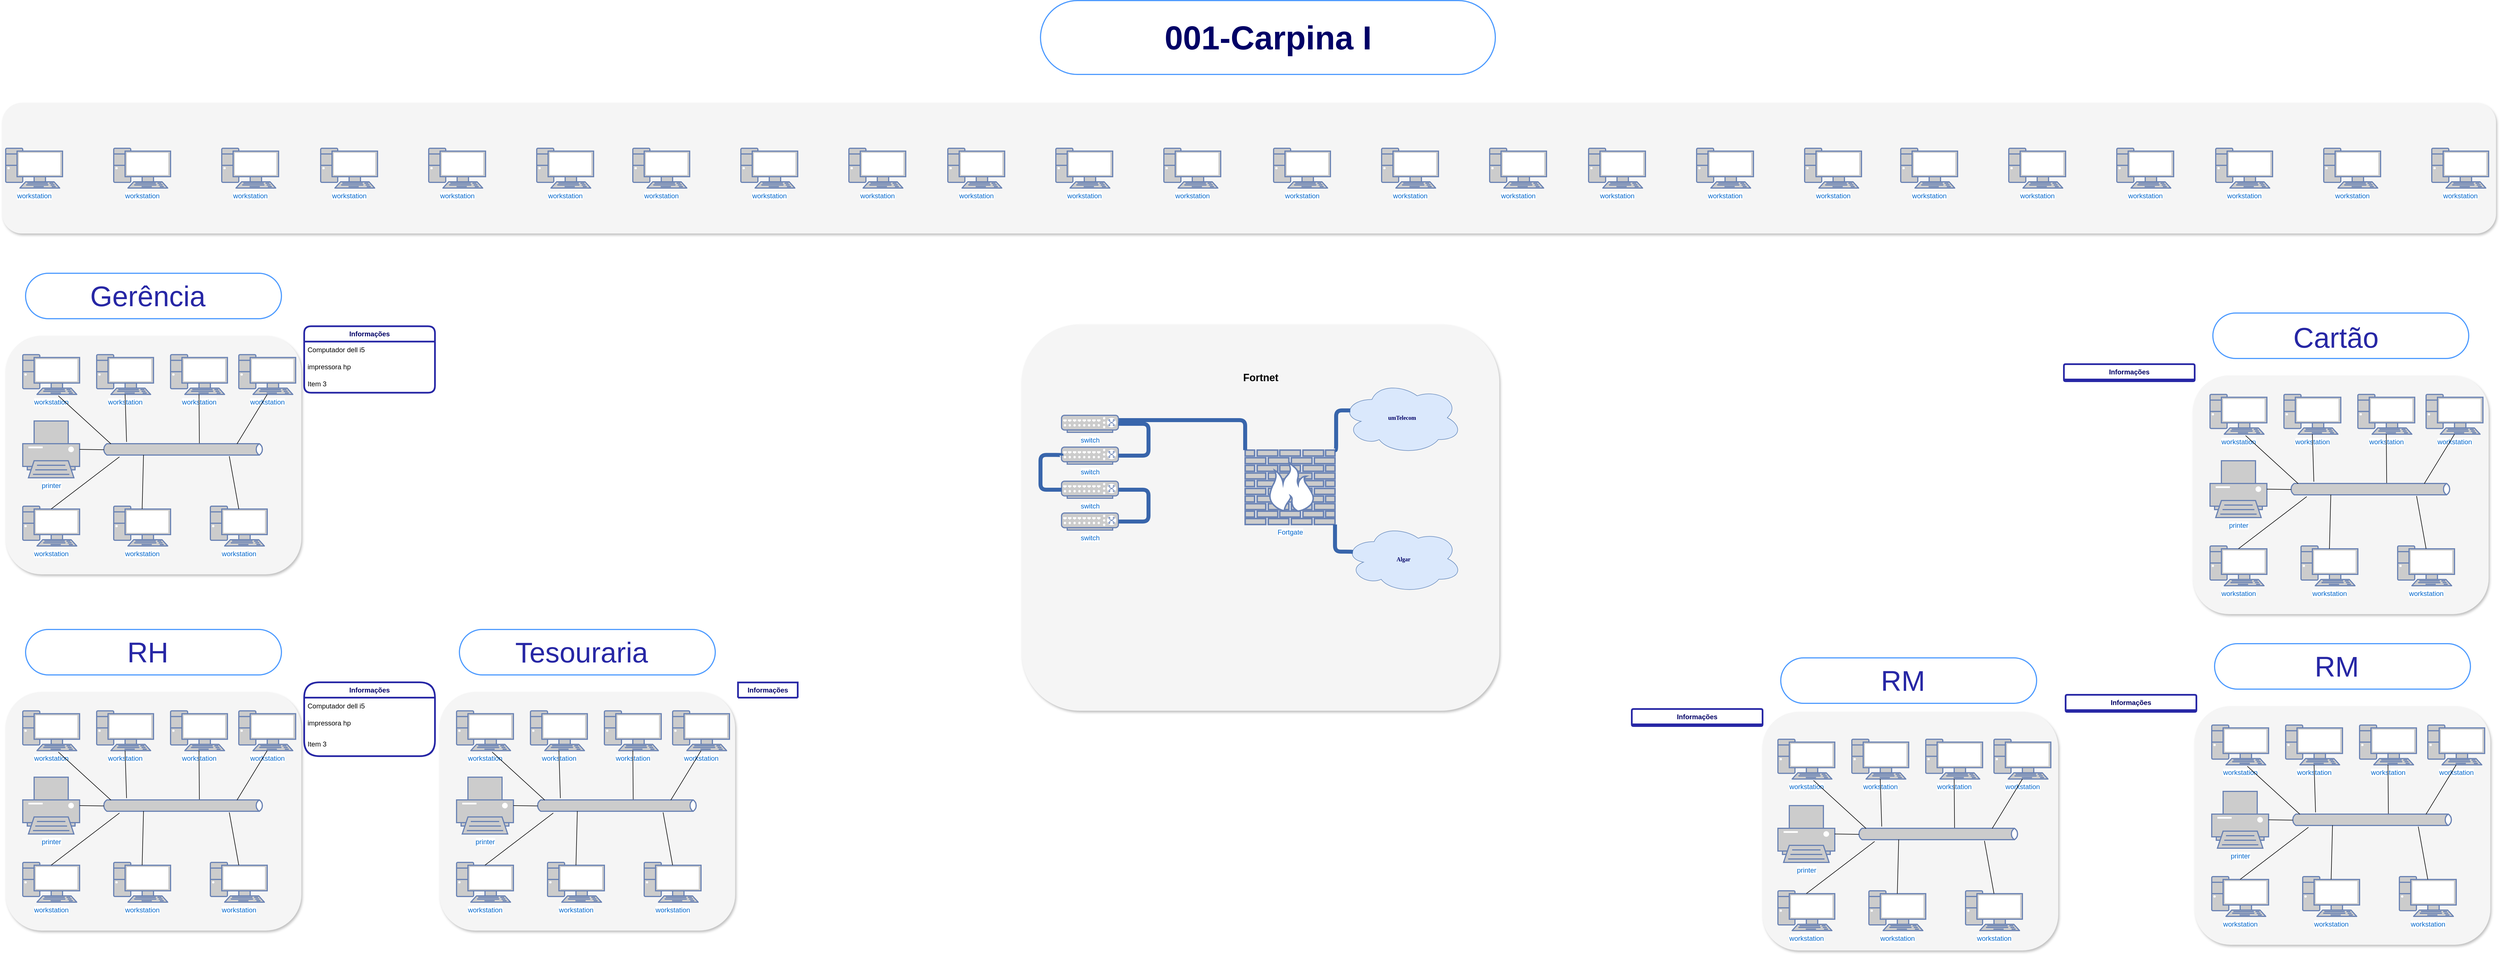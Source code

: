 <mxfile version="21.2.7" type="github">
  <diagram name="Page-1" id="d66fe2ae-3e9f-cf2f-6d29-e24063ad5d60">
    <mxGraphModel dx="7380" dy="2835" grid="1" gridSize="10" guides="1" tooltips="1" connect="1" arrows="1" fold="1" page="1" pageScale="1" pageWidth="1100" pageHeight="850" background="none" math="0" shadow="0">
      <root>
        <mxCell id="0" />
        <mxCell id="1" parent="0" />
        <mxCell id="ehzHT-jdLsLO5JQoiGAI-235" value="&lt;blockquote style=&quot;margin: 0 0 0 40px; border: none; padding: 0px;&quot;&gt;&lt;h4 style=&quot;&quot;&gt;&lt;br&gt;&lt;/h4&gt;&lt;/blockquote&gt;" style="whiteSpace=wrap;html=1;rounded=1;shadow=1;comic=0;strokeWidth=1;fontFamily=Verdana;fontSize=14;fillColor=#f5f5f5;strokeColor=none;verticalAlign=top;fontStyle=1;glass=0;align=left;" vertex="1" parent="1">
          <mxGeometry x="900" y="1272" width="520" height="420" as="geometry" />
        </mxCell>
        <mxCell id="ehzHT-jdLsLO5JQoiGAI-20" value="&lt;blockquote style=&quot;margin: 0 0 0 40px; border: none; padding: 0px;&quot;&gt;&lt;h4 style=&quot;&quot;&gt;&lt;br&gt;&lt;/h4&gt;&lt;/blockquote&gt;" style="whiteSpace=wrap;html=1;rounded=1;shadow=1;comic=0;strokeWidth=1;fontFamily=Verdana;fontSize=14;fillColor=#f5f5f5;strokeColor=none;verticalAlign=top;fontStyle=1;glass=0;align=left;" vertex="1" parent="1">
          <mxGeometry x="-403" y="590" width="840" height="680" as="geometry" />
        </mxCell>
        <mxCell id="ehzHT-jdLsLO5JQoiGAI-65" value="" style="rounded=1;arcSize=50;align=left;spacingLeft=5;strokeColor=#4C9AFF;html=1;strokeWidth=2;fontSize=12;" vertex="1" parent="1">
          <mxGeometry x="-2155" y="500" width="450" height="80" as="geometry" />
        </mxCell>
        <mxCell id="ehzHT-jdLsLO5JQoiGAI-60" value="&lt;blockquote style=&quot;margin: 0 0 0 40px; border: none; padding: 0px;&quot;&gt;&lt;h4 style=&quot;&quot;&gt;&lt;br&gt;&lt;/h4&gt;&lt;/blockquote&gt;" style="whiteSpace=wrap;html=1;rounded=1;shadow=1;comic=0;strokeWidth=1;fontFamily=Verdana;fontSize=14;fillColor=#f5f5f5;strokeColor=none;verticalAlign=top;fontStyle=1;glass=0;align=left;" vertex="1" parent="1">
          <mxGeometry x="-2196" y="200" width="4386" height="230" as="geometry" />
        </mxCell>
        <mxCell id="ehzHT-jdLsLO5JQoiGAI-56" value="&lt;blockquote style=&quot;margin: 0 0 0 40px; border: none; padding: 0px;&quot;&gt;&lt;h4 style=&quot;&quot;&gt;&lt;br&gt;&lt;/h4&gt;&lt;/blockquote&gt;" style="whiteSpace=wrap;html=1;rounded=1;shadow=1;comic=0;strokeWidth=1;fontFamily=Verdana;fontSize=14;fillColor=#f5f5f5;strokeColor=none;verticalAlign=top;fontStyle=1;glass=0;align=left;" vertex="1" parent="1">
          <mxGeometry x="-2190" y="610" width="520" height="420" as="geometry" />
        </mxCell>
        <mxCell id="5fc5e51f7ca293a3-113" value="workstation" style="fontColor=#0066CC;verticalAlign=top;verticalLabelPosition=bottom;labelPosition=center;align=center;html=1;fillColor=#CCCCCC;strokeColor=#6881B3;gradientColor=none;gradientDirection=north;strokeWidth=2;shape=mxgraph.networks.pc;rounded=1;shadow=0;comic=0;labelBackgroundColor=#ffffff;" parent="1" vertex="1">
          <mxGeometry x="-1636" y="280" width="100" height="70" as="geometry" />
        </mxCell>
        <mxCell id="5fc5e51f7ca293a3-114" value="workstation" style="fontColor=#0066CC;verticalAlign=top;verticalLabelPosition=bottom;labelPosition=center;align=center;html=1;fillColor=#CCCCCC;strokeColor=#6881B3;gradientColor=none;gradientDirection=north;strokeWidth=2;shape=mxgraph.networks.pc;rounded=1;shadow=0;comic=0;labelBackgroundColor=#ffffff;" parent="1" vertex="1">
          <mxGeometry x="-1446" y="280" width="100" height="70" as="geometry" />
        </mxCell>
        <mxCell id="5fc5e51f7ca293a3-115" value="workstation" style="fontColor=#0066CC;verticalAlign=top;verticalLabelPosition=bottom;labelPosition=center;align=center;html=1;fillColor=#CCCCCC;strokeColor=#6881B3;gradientColor=none;gradientDirection=north;strokeWidth=2;shape=mxgraph.networks.pc;rounded=1;shadow=0;comic=0;labelBackgroundColor=#ffffff;" parent="1" vertex="1">
          <mxGeometry x="-1256" y="280" width="100" height="70" as="geometry" />
        </mxCell>
        <mxCell id="5fc5e51f7ca293a3-131" value="workstation" style="fontColor=#0066CC;verticalAlign=top;verticalLabelPosition=bottom;labelPosition=center;align=center;html=1;fillColor=#CCCCCC;strokeColor=#6881B3;gradientColor=none;gradientDirection=north;strokeWidth=2;shape=mxgraph.networks.pc;rounded=1;shadow=0;comic=0;labelBackgroundColor=#ffffff;" parent="1" vertex="1">
          <mxGeometry x="-2190" y="280" width="100" height="70" as="geometry" />
        </mxCell>
        <mxCell id="5fc5e51f7ca293a3-132" value="workstation" style="fontColor=#0066CC;verticalAlign=top;verticalLabelPosition=bottom;labelPosition=center;align=center;html=1;fillColor=#CCCCCC;strokeColor=#6881B3;gradientColor=none;gradientDirection=north;strokeWidth=2;shape=mxgraph.networks.pc;rounded=1;shadow=0;comic=0;labelBackgroundColor=#ffffff;" parent="1" vertex="1">
          <mxGeometry x="-2000" y="280" width="100" height="70" as="geometry" />
        </mxCell>
        <mxCell id="5fc5e51f7ca293a3-133" value="workstation" style="fontColor=#0066CC;verticalAlign=top;verticalLabelPosition=bottom;labelPosition=center;align=center;html=1;fillColor=#CCCCCC;strokeColor=#6881B3;gradientColor=none;gradientDirection=north;strokeWidth=2;shape=mxgraph.networks.pc;rounded=1;shadow=0;comic=0;labelBackgroundColor=#ffffff;" parent="1" vertex="1">
          <mxGeometry x="-1810" y="280" width="100" height="70" as="geometry" />
        </mxCell>
        <mxCell id="5fc5e51f7ca293a3-139" value="" style="html=1;fillColor=#CCCCCC;strokeColor=#6881B3;gradientColor=none;gradientDirection=north;strokeWidth=2;shape=mxgraph.networks.bus;gradientColor=none;gradientDirection=north;fontColor=#ffffff;perimeter=backbonePerimeter;backboneSize=20;rounded=1;shadow=0;comic=0;labelBackgroundColor=#ffffff;" parent="1" vertex="1">
          <mxGeometry x="-2020" y="800" width="284" height="20" as="geometry" />
        </mxCell>
        <mxCell id="5fc5e51f7ca293a3-167" value="switch" style="fontColor=#0066CC;verticalAlign=top;verticalLabelPosition=bottom;labelPosition=center;align=center;html=1;fillColor=#CCCCCC;strokeColor=#6881B3;gradientColor=none;gradientDirection=north;strokeWidth=2;shape=mxgraph.networks.switch;rounded=1;shadow=0;comic=0;labelBackgroundColor=#ffffff;" parent="1" vertex="1">
          <mxGeometry x="-333" y="750" width="100" height="30" as="geometry" />
        </mxCell>
        <mxCell id="5fc5e51f7ca293a3-168" value="workstation" style="fontColor=#0066CC;verticalAlign=top;verticalLabelPosition=bottom;labelPosition=center;align=center;html=1;fillColor=#CCCCCC;strokeColor=#6881B3;gradientColor=none;gradientDirection=north;strokeWidth=2;shape=mxgraph.networks.pc;rounded=1;shadow=0;comic=0;labelBackgroundColor=#ffffff;" parent="1" vertex="1">
          <mxGeometry x="-2160" y="643.25" width="100" height="70" as="geometry" />
        </mxCell>
        <mxCell id="5fc5e51f7ca293a3-169" value="workstation" style="fontColor=#0066CC;verticalAlign=top;verticalLabelPosition=bottom;labelPosition=center;align=center;html=1;fillColor=#CCCCCC;strokeColor=#6881B3;gradientColor=none;gradientDirection=north;strokeWidth=2;shape=mxgraph.networks.pc;rounded=1;shadow=0;comic=0;labelBackgroundColor=#ffffff;" parent="1" vertex="1">
          <mxGeometry x="-2160" y="910" width="100" height="70" as="geometry" />
        </mxCell>
        <mxCell id="5fc5e51f7ca293a3-170" value="workstation" style="fontColor=#0066CC;verticalAlign=top;verticalLabelPosition=bottom;labelPosition=center;align=center;html=1;fillColor=#CCCCCC;strokeColor=#6881B3;gradientColor=none;gradientDirection=north;strokeWidth=2;shape=mxgraph.networks.pc;rounded=1;shadow=0;comic=0;labelBackgroundColor=#ffffff;" parent="1" vertex="1">
          <mxGeometry x="-1900" y="643.25" width="100" height="70" as="geometry" />
        </mxCell>
        <mxCell id="5fc5e51f7ca293a3-171" value="workstation" style="fontColor=#0066CC;verticalAlign=top;verticalLabelPosition=bottom;labelPosition=center;align=center;html=1;fillColor=#CCCCCC;strokeColor=#6881B3;gradientColor=none;gradientDirection=north;strokeWidth=2;shape=mxgraph.networks.pc;rounded=1;shadow=0;comic=0;labelBackgroundColor=#ffffff;" parent="1" vertex="1">
          <mxGeometry x="-2030" y="643.25" width="100" height="70" as="geometry" />
        </mxCell>
        <mxCell id="5fc5e51f7ca293a3-172" value="workstation" style="fontColor=#0066CC;verticalAlign=top;verticalLabelPosition=bottom;labelPosition=center;align=center;html=1;fillColor=#CCCCCC;strokeColor=#6881B3;gradientColor=none;gradientDirection=north;strokeWidth=2;shape=mxgraph.networks.pc;rounded=1;shadow=0;comic=0;labelBackgroundColor=#ffffff;" parent="1" vertex="1">
          <mxGeometry x="-1780" y="643.25" width="100" height="70" as="geometry" />
        </mxCell>
        <mxCell id="5fc5e51f7ca293a3-173" value="workstation" style="fontColor=#0066CC;verticalAlign=top;verticalLabelPosition=bottom;labelPosition=center;align=center;html=1;fillColor=#CCCCCC;strokeColor=#6881B3;gradientColor=none;gradientDirection=north;strokeWidth=2;shape=mxgraph.networks.pc;rounded=1;shadow=0;comic=0;labelBackgroundColor=#ffffff;" parent="1" vertex="1">
          <mxGeometry x="-2000" y="910" width="100" height="70" as="geometry" />
        </mxCell>
        <mxCell id="5fc5e51f7ca293a3-175" value="printer" style="fontColor=#0066CC;verticalAlign=top;verticalLabelPosition=bottom;labelPosition=center;align=center;html=1;fillColor=#CCCCCC;strokeColor=#6881B3;gradientColor=none;gradientDirection=north;strokeWidth=2;shape=mxgraph.networks.printer;rounded=1;shadow=0;comic=0;labelBackgroundColor=#ffffff;" parent="1" vertex="1">
          <mxGeometry x="-2160" y="760" width="100" height="100" as="geometry" />
        </mxCell>
        <mxCell id="ehzHT-jdLsLO5JQoiGAI-2" value="workstation" style="fontColor=#0066CC;verticalAlign=top;verticalLabelPosition=bottom;labelPosition=center;align=center;html=1;fillColor=#CCCCCC;strokeColor=#6881B3;gradientColor=none;gradientDirection=north;strokeWidth=2;shape=mxgraph.networks.pc;rounded=1;shadow=0;comic=0;labelBackgroundColor=#ffffff;" vertex="1" parent="1">
          <mxGeometry x="-533" y="280" width="100" height="70" as="geometry" />
        </mxCell>
        <mxCell id="ehzHT-jdLsLO5JQoiGAI-3" value="workstation" style="fontColor=#0066CC;verticalAlign=top;verticalLabelPosition=bottom;labelPosition=center;align=center;html=1;fillColor=#CCCCCC;strokeColor=#6881B3;gradientColor=none;gradientDirection=north;strokeWidth=2;shape=mxgraph.networks.pc;rounded=1;shadow=0;comic=0;labelBackgroundColor=#ffffff;" vertex="1" parent="1">
          <mxGeometry x="-343" y="280" width="100" height="70" as="geometry" />
        </mxCell>
        <mxCell id="ehzHT-jdLsLO5JQoiGAI-4" value="workstation" style="fontColor=#0066CC;verticalAlign=top;verticalLabelPosition=bottom;labelPosition=center;align=center;html=1;fillColor=#CCCCCC;strokeColor=#6881B3;gradientColor=none;gradientDirection=north;strokeWidth=2;shape=mxgraph.networks.pc;rounded=1;shadow=0;comic=0;labelBackgroundColor=#ffffff;" vertex="1" parent="1">
          <mxGeometry x="-153" y="280" width="100" height="70" as="geometry" />
        </mxCell>
        <mxCell id="ehzHT-jdLsLO5JQoiGAI-5" value="workstation" style="fontColor=#0066CC;verticalAlign=top;verticalLabelPosition=bottom;labelPosition=center;align=center;html=1;fillColor=#CCCCCC;strokeColor=#6881B3;gradientColor=none;gradientDirection=north;strokeWidth=2;shape=mxgraph.networks.pc;rounded=1;shadow=0;comic=0;labelBackgroundColor=#ffffff;" vertex="1" parent="1">
          <mxGeometry x="-1087" y="280" width="100" height="70" as="geometry" />
        </mxCell>
        <mxCell id="ehzHT-jdLsLO5JQoiGAI-6" value="workstation" style="fontColor=#0066CC;verticalAlign=top;verticalLabelPosition=bottom;labelPosition=center;align=center;html=1;fillColor=#CCCCCC;strokeColor=#6881B3;gradientColor=none;gradientDirection=north;strokeWidth=2;shape=mxgraph.networks.pc;rounded=1;shadow=0;comic=0;labelBackgroundColor=#ffffff;" vertex="1" parent="1">
          <mxGeometry x="-897" y="280" width="100" height="70" as="geometry" />
        </mxCell>
        <mxCell id="ehzHT-jdLsLO5JQoiGAI-7" value="workstation" style="fontColor=#0066CC;verticalAlign=top;verticalLabelPosition=bottom;labelPosition=center;align=center;html=1;fillColor=#CCCCCC;strokeColor=#6881B3;gradientColor=none;gradientDirection=north;strokeWidth=2;shape=mxgraph.networks.pc;rounded=1;shadow=0;comic=0;labelBackgroundColor=#ffffff;" vertex="1" parent="1">
          <mxGeometry x="-707" y="280" width="100" height="70" as="geometry" />
        </mxCell>
        <mxCell id="ehzHT-jdLsLO5JQoiGAI-8" value="workstation" style="fontColor=#0066CC;verticalAlign=top;verticalLabelPosition=bottom;labelPosition=center;align=center;html=1;fillColor=#CCCCCC;strokeColor=#6881B3;gradientColor=none;gradientDirection=north;strokeWidth=2;shape=mxgraph.networks.pc;rounded=1;shadow=0;comic=0;labelBackgroundColor=#ffffff;" vertex="1" parent="1">
          <mxGeometry x="594" y="280" width="100" height="70" as="geometry" />
        </mxCell>
        <mxCell id="ehzHT-jdLsLO5JQoiGAI-9" value="workstation" style="fontColor=#0066CC;verticalAlign=top;verticalLabelPosition=bottom;labelPosition=center;align=center;html=1;fillColor=#CCCCCC;strokeColor=#6881B3;gradientColor=none;gradientDirection=north;strokeWidth=2;shape=mxgraph.networks.pc;rounded=1;shadow=0;comic=0;labelBackgroundColor=#ffffff;" vertex="1" parent="1">
          <mxGeometry x="784" y="280" width="100" height="70" as="geometry" />
        </mxCell>
        <mxCell id="ehzHT-jdLsLO5JQoiGAI-10" value="workstation" style="fontColor=#0066CC;verticalAlign=top;verticalLabelPosition=bottom;labelPosition=center;align=center;html=1;fillColor=#CCCCCC;strokeColor=#6881B3;gradientColor=none;gradientDirection=north;strokeWidth=2;shape=mxgraph.networks.pc;rounded=1;shadow=0;comic=0;labelBackgroundColor=#ffffff;" vertex="1" parent="1">
          <mxGeometry x="974" y="280" width="100" height="70" as="geometry" />
        </mxCell>
        <mxCell id="ehzHT-jdLsLO5JQoiGAI-11" value="workstation" style="fontColor=#0066CC;verticalAlign=top;verticalLabelPosition=bottom;labelPosition=center;align=center;html=1;fillColor=#CCCCCC;strokeColor=#6881B3;gradientColor=none;gradientDirection=north;strokeWidth=2;shape=mxgraph.networks.pc;rounded=1;shadow=0;comic=0;labelBackgroundColor=#ffffff;" vertex="1" parent="1">
          <mxGeometry x="40" y="280" width="100" height="70" as="geometry" />
        </mxCell>
        <mxCell id="ehzHT-jdLsLO5JQoiGAI-12" value="workstation" style="fontColor=#0066CC;verticalAlign=top;verticalLabelPosition=bottom;labelPosition=center;align=center;html=1;fillColor=#CCCCCC;strokeColor=#6881B3;gradientColor=none;gradientDirection=north;strokeWidth=2;shape=mxgraph.networks.pc;rounded=1;shadow=0;comic=0;labelBackgroundColor=#ffffff;" vertex="1" parent="1">
          <mxGeometry x="230" y="280" width="100" height="70" as="geometry" />
        </mxCell>
        <mxCell id="ehzHT-jdLsLO5JQoiGAI-13" value="workstation" style="fontColor=#0066CC;verticalAlign=top;verticalLabelPosition=bottom;labelPosition=center;align=center;html=1;fillColor=#CCCCCC;strokeColor=#6881B3;gradientColor=none;gradientDirection=north;strokeWidth=2;shape=mxgraph.networks.pc;rounded=1;shadow=0;comic=0;labelBackgroundColor=#ffffff;" vertex="1" parent="1">
          <mxGeometry x="420" y="280" width="100" height="70" as="geometry" />
        </mxCell>
        <mxCell id="ehzHT-jdLsLO5JQoiGAI-14" value="workstation" style="fontColor=#0066CC;verticalAlign=top;verticalLabelPosition=bottom;labelPosition=center;align=center;html=1;fillColor=#CCCCCC;strokeColor=#6881B3;gradientColor=none;gradientDirection=north;strokeWidth=2;shape=mxgraph.networks.pc;rounded=1;shadow=0;comic=0;labelBackgroundColor=#ffffff;" vertex="1" parent="1">
          <mxGeometry x="1697" y="280" width="100" height="70" as="geometry" />
        </mxCell>
        <mxCell id="ehzHT-jdLsLO5JQoiGAI-15" value="workstation" style="fontColor=#0066CC;verticalAlign=top;verticalLabelPosition=bottom;labelPosition=center;align=center;html=1;fillColor=#CCCCCC;strokeColor=#6881B3;gradientColor=none;gradientDirection=north;strokeWidth=2;shape=mxgraph.networks.pc;rounded=1;shadow=0;comic=0;labelBackgroundColor=#ffffff;" vertex="1" parent="1">
          <mxGeometry x="1887" y="280" width="100" height="70" as="geometry" />
        </mxCell>
        <mxCell id="ehzHT-jdLsLO5JQoiGAI-16" value="workstation" style="fontColor=#0066CC;verticalAlign=top;verticalLabelPosition=bottom;labelPosition=center;align=center;html=1;fillColor=#CCCCCC;strokeColor=#6881B3;gradientColor=none;gradientDirection=north;strokeWidth=2;shape=mxgraph.networks.pc;rounded=1;shadow=0;comic=0;labelBackgroundColor=#ffffff;" vertex="1" parent="1">
          <mxGeometry x="2077" y="280" width="100" height="70" as="geometry" />
        </mxCell>
        <mxCell id="ehzHT-jdLsLO5JQoiGAI-17" value="workstation" style="fontColor=#0066CC;verticalAlign=top;verticalLabelPosition=bottom;labelPosition=center;align=center;html=1;fillColor=#CCCCCC;strokeColor=#6881B3;gradientColor=none;gradientDirection=north;strokeWidth=2;shape=mxgraph.networks.pc;rounded=1;shadow=0;comic=0;labelBackgroundColor=#ffffff;" vertex="1" parent="1">
          <mxGeometry x="1143" y="280" width="100" height="70" as="geometry" />
        </mxCell>
        <mxCell id="ehzHT-jdLsLO5JQoiGAI-18" value="workstation" style="fontColor=#0066CC;verticalAlign=top;verticalLabelPosition=bottom;labelPosition=center;align=center;html=1;fillColor=#CCCCCC;strokeColor=#6881B3;gradientColor=none;gradientDirection=north;strokeWidth=2;shape=mxgraph.networks.pc;rounded=1;shadow=0;comic=0;labelBackgroundColor=#ffffff;" vertex="1" parent="1">
          <mxGeometry x="1333" y="280" width="100" height="70" as="geometry" />
        </mxCell>
        <mxCell id="ehzHT-jdLsLO5JQoiGAI-19" value="workstation" style="fontColor=#0066CC;verticalAlign=top;verticalLabelPosition=bottom;labelPosition=center;align=center;html=1;fillColor=#CCCCCC;strokeColor=#6881B3;gradientColor=none;gradientDirection=north;strokeWidth=2;shape=mxgraph.networks.pc;rounded=1;shadow=0;comic=0;labelBackgroundColor=#ffffff;" vertex="1" parent="1">
          <mxGeometry x="1523" y="280" width="100" height="70" as="geometry" />
        </mxCell>
        <mxCell id="ehzHT-jdLsLO5JQoiGAI-21" value="&lt;font color=&quot;#000066&quot;&gt;&lt;span style=&quot;font-size: 10px;&quot;&gt;&lt;b&gt;umTelecom&lt;/b&gt;&lt;/span&gt;&lt;/font&gt;" style="ellipse;shape=cloud;whiteSpace=wrap;html=1;rounded=1;shadow=0;comic=0;strokeWidth=1;fontFamily=Verdana;fontSize=12;fillColor=#dae8fc;strokeColor=#6c8ebf;" vertex="1" parent="1">
          <mxGeometry x="160" y="690" width="212" height="128.5" as="geometry" />
        </mxCell>
        <mxCell id="ehzHT-jdLsLO5JQoiGAI-22" value="Fortgate" style="fontColor=#0066CC;verticalAlign=top;verticalLabelPosition=bottom;labelPosition=center;align=center;html=1;fillColor=#CCCCCC;strokeColor=#6881B3;gradientColor=none;gradientDirection=north;strokeWidth=2;shape=mxgraph.networks.firewall;rounded=1;shadow=0;comic=0;labelBackgroundColor=#ffffff;" vertex="1" parent="1">
          <mxGeometry x="-10" y="811.25" width="158" height="131" as="geometry" />
        </mxCell>
        <mxCell id="ehzHT-jdLsLO5JQoiGAI-23" value="&lt;b&gt;&lt;font style=&quot;font-size: 18px;&quot;&gt;Fortnet&lt;/font&gt;&lt;/b&gt;" style="text;html=1;align=center;verticalAlign=middle;resizable=0;points=[];autosize=1;strokeColor=none;fillColor=none;rounded=1;" vertex="1" parent="1">
          <mxGeometry x="-28" y="664" width="90" height="40" as="geometry" />
        </mxCell>
        <mxCell id="ehzHT-jdLsLO5JQoiGAI-24" value="&lt;font color=&quot;#000066&quot;&gt;&lt;span style=&quot;font-size: 10px;&quot;&gt;&lt;b&gt;Algar&lt;/b&gt;&lt;/span&gt;&lt;/font&gt;" style="ellipse;shape=cloud;whiteSpace=wrap;html=1;rounded=1;shadow=0;comic=0;strokeWidth=1;fontFamily=Verdana;fontSize=12;fillColor=#dae8fc;strokeColor=#6c8ebf;" vertex="1" parent="1">
          <mxGeometry x="165" y="942.25" width="207" height="120.5" as="geometry" />
        </mxCell>
        <mxCell id="ehzHT-jdLsLO5JQoiGAI-31" value="&lt;div style=&quot;&quot;&gt;&lt;span style=&quot;color: rgb(0, 0, 102); background-color: initial;&quot;&gt;&lt;font size=&quot;1&quot; style=&quot;&quot;&gt;&lt;b style=&quot;font-size: 12px;&quot;&gt;Informações&lt;/b&gt;&lt;/font&gt;&lt;/span&gt;&lt;/div&gt;" style="swimlane;fontStyle=0;childLayout=stackLayout;horizontal=1;startSize=27;horizontalStack=0;resizeParent=1;resizeParentMax=0;resizeLast=0;collapsible=1;marginBottom=0;whiteSpace=wrap;html=1;strokeWidth=3;strokeColor=#2727A5;align=center;rounded=1;" vertex="1" parent="1">
          <mxGeometry x="-1665" y="593.25" width="230" height="117" as="geometry">
            <mxRectangle x="-1665" y="593.25" width="105" height="26.75" as="alternateBounds" />
          </mxGeometry>
        </mxCell>
        <mxCell id="ehzHT-jdLsLO5JQoiGAI-32" value="Computador dell i5&amp;nbsp;" style="text;strokeColor=none;fillColor=none;align=left;verticalAlign=middle;spacingLeft=4;spacingRight=4;overflow=hidden;points=[[0,0.5],[1,0.5]];portConstraint=eastwest;rotatable=0;whiteSpace=wrap;html=1;rounded=1;" vertex="1" parent="ehzHT-jdLsLO5JQoiGAI-31">
          <mxGeometry y="27" width="230" height="30" as="geometry" />
        </mxCell>
        <mxCell id="ehzHT-jdLsLO5JQoiGAI-33" value="impressora hp&amp;nbsp;" style="text;strokeColor=none;fillColor=none;align=left;verticalAlign=middle;spacingLeft=4;spacingRight=4;overflow=hidden;points=[[0,0.5],[1,0.5]];portConstraint=eastwest;rotatable=0;whiteSpace=wrap;html=1;rounded=1;" vertex="1" parent="ehzHT-jdLsLO5JQoiGAI-31">
          <mxGeometry y="57" width="230" height="30" as="geometry" />
        </mxCell>
        <mxCell id="ehzHT-jdLsLO5JQoiGAI-34" value="Item 3" style="text;strokeColor=none;fillColor=none;align=left;verticalAlign=middle;spacingLeft=4;spacingRight=4;overflow=hidden;points=[[0,0.5],[1,0.5]];portConstraint=eastwest;rotatable=0;whiteSpace=wrap;html=1;rounded=1;" vertex="1" parent="ehzHT-jdLsLO5JQoiGAI-31">
          <mxGeometry y="87" width="230" height="30" as="geometry" />
        </mxCell>
        <mxCell id="ehzHT-jdLsLO5JQoiGAI-38" value="workstation" style="fontColor=#0066CC;verticalAlign=top;verticalLabelPosition=bottom;labelPosition=center;align=center;html=1;fillColor=#CCCCCC;strokeColor=#6881B3;gradientColor=none;gradientDirection=north;strokeWidth=2;shape=mxgraph.networks.pc;rounded=1;shadow=0;comic=0;labelBackgroundColor=#ffffff;" vertex="1" parent="1">
          <mxGeometry x="-1830" y="910" width="100" height="70" as="geometry" />
        </mxCell>
        <mxCell id="ehzHT-jdLsLO5JQoiGAI-48" value="" style="endArrow=none;html=1;rounded=1;entryX=0.5;entryY=1;entryDx=0;entryDy=0;entryPerimeter=0;exitX=0.834;exitY=0.014;exitDx=0;exitDy=0;exitPerimeter=0;" edge="1" parent="1" source="5fc5e51f7ca293a3-139" target="5fc5e51f7ca293a3-172">
          <mxGeometry width="50" height="50" relative="1" as="geometry">
            <mxPoint x="-1490" y="840" as="sourcePoint" />
            <mxPoint x="-1440" y="790" as="targetPoint" />
          </mxGeometry>
        </mxCell>
        <mxCell id="ehzHT-jdLsLO5JQoiGAI-49" value="" style="endArrow=none;html=1;rounded=1;exitX=0.5;exitY=1;exitDx=0;exitDy=0;exitPerimeter=0;entryX=0.601;entryY=-0.043;entryDx=0;entryDy=0;entryPerimeter=0;" edge="1" parent="1" source="5fc5e51f7ca293a3-170" target="5fc5e51f7ca293a3-139">
          <mxGeometry width="50" height="50" relative="1" as="geometry">
            <mxPoint x="-1490" y="840" as="sourcePoint" />
            <mxPoint x="-1440" y="790" as="targetPoint" />
          </mxGeometry>
        </mxCell>
        <mxCell id="ehzHT-jdLsLO5JQoiGAI-50" value="" style="endArrow=none;html=1;rounded=1;entryX=0.5;entryY=1;entryDx=0;entryDy=0;entryPerimeter=0;exitX=0.15;exitY=-0.157;exitDx=0;exitDy=0;exitPerimeter=0;" edge="1" parent="1" source="5fc5e51f7ca293a3-139" target="5fc5e51f7ca293a3-171">
          <mxGeometry width="50" height="50" relative="1" as="geometry">
            <mxPoint x="-1490" y="840" as="sourcePoint" />
            <mxPoint x="-1440" y="790" as="targetPoint" />
          </mxGeometry>
        </mxCell>
        <mxCell id="ehzHT-jdLsLO5JQoiGAI-51" value="" style="endArrow=none;html=1;rounded=1;entryX=0.626;entryY=1.035;entryDx=0;entryDy=0;entryPerimeter=0;exitX=0.053;exitY=0.014;exitDx=0;exitDy=0;exitPerimeter=0;" edge="1" parent="1" source="5fc5e51f7ca293a3-139" target="5fc5e51f7ca293a3-168">
          <mxGeometry width="50" height="50" relative="1" as="geometry">
            <mxPoint x="-1490" y="840" as="sourcePoint" />
            <mxPoint x="-1440" y="790" as="targetPoint" />
          </mxGeometry>
        </mxCell>
        <mxCell id="ehzHT-jdLsLO5JQoiGAI-52" value="" style="endArrow=none;html=1;rounded=1;exitX=1;exitY=0.5;exitDx=0;exitDy=0;exitPerimeter=0;entryX=0.009;entryY=0.529;entryDx=0;entryDy=0;entryPerimeter=0;" edge="1" parent="1" source="5fc5e51f7ca293a3-175" target="5fc5e51f7ca293a3-139">
          <mxGeometry width="50" height="50" relative="1" as="geometry">
            <mxPoint x="-1490" y="840" as="sourcePoint" />
            <mxPoint x="-2010" y="810" as="targetPoint" />
          </mxGeometry>
        </mxCell>
        <mxCell id="ehzHT-jdLsLO5JQoiGAI-53" value="" style="endArrow=none;html=1;rounded=1;entryX=0.5;entryY=0.07;entryDx=0;entryDy=0;entryPerimeter=0;exitX=0.786;exitY=1.1;exitDx=0;exitDy=0;exitPerimeter=0;" edge="1" parent="1" source="5fc5e51f7ca293a3-139" target="ehzHT-jdLsLO5JQoiGAI-38">
          <mxGeometry width="50" height="50" relative="1" as="geometry">
            <mxPoint x="-1490" y="840" as="sourcePoint" />
            <mxPoint x="-1440" y="790" as="targetPoint" />
          </mxGeometry>
        </mxCell>
        <mxCell id="ehzHT-jdLsLO5JQoiGAI-54" value="" style="endArrow=none;html=1;rounded=1;exitX=0.5;exitY=0.07;exitDx=0;exitDy=0;exitPerimeter=0;entryX=0.255;entryY=0.986;entryDx=0;entryDy=0;entryPerimeter=0;" edge="1" parent="1" source="5fc5e51f7ca293a3-173" target="5fc5e51f7ca293a3-139">
          <mxGeometry width="50" height="50" relative="1" as="geometry">
            <mxPoint x="-1490" y="840" as="sourcePoint" />
            <mxPoint x="-1440" y="790" as="targetPoint" />
          </mxGeometry>
        </mxCell>
        <mxCell id="ehzHT-jdLsLO5JQoiGAI-55" value="" style="endArrow=none;html=1;rounded=1;exitX=0.5;exitY=0.07;exitDx=0;exitDy=0;exitPerimeter=0;entryX=0.106;entryY=1.157;entryDx=0;entryDy=0;entryPerimeter=0;" edge="1" parent="1" source="5fc5e51f7ca293a3-169" target="5fc5e51f7ca293a3-139">
          <mxGeometry width="50" height="50" relative="1" as="geometry">
            <mxPoint x="-1490" y="840" as="sourcePoint" />
            <mxPoint x="-1440" y="790" as="targetPoint" />
          </mxGeometry>
        </mxCell>
        <mxCell id="ehzHT-jdLsLO5JQoiGAI-59" value="&lt;font color=&quot;#2727a5&quot; style=&quot;font-size: 50px;&quot;&gt;Gerência&lt;/font&gt;" style="text;html=1;strokeColor=none;fillColor=none;align=center;verticalAlign=middle;whiteSpace=wrap;rounded=1;" vertex="1" parent="1">
          <mxGeometry x="-1970" y="525" width="60" height="30" as="geometry" />
        </mxCell>
        <mxCell id="ehzHT-jdLsLO5JQoiGAI-62" value="" style="rounded=1;arcSize=50;align=left;spacingLeft=5;strokeColor=#4C9AFF;html=1;strokeWidth=2;fontSize=12;" vertex="1" parent="1">
          <mxGeometry x="-370" y="20" width="800" height="130" as="geometry" />
        </mxCell>
        <mxCell id="ehzHT-jdLsLO5JQoiGAI-63" value="&lt;span style=&quot;font-size: 58px;&quot;&gt;&lt;font color=&quot;#000066&quot;&gt;001-Carpina I&lt;/font&gt;&lt;/span&gt;" style="text;strokeColor=none;fillColor=none;html=1;fontSize=24;fontStyle=1;verticalAlign=middle;align=center;rounded=1;" vertex="1" parent="1">
          <mxGeometry x="-20" y="65" width="100" height="40" as="geometry" />
        </mxCell>
        <mxCell id="ehzHT-jdLsLO5JQoiGAI-68" value="switch" style="fontColor=#0066CC;verticalAlign=top;verticalLabelPosition=bottom;labelPosition=center;align=center;html=1;fillColor=#CCCCCC;strokeColor=#6881B3;gradientColor=none;gradientDirection=north;strokeWidth=2;shape=mxgraph.networks.switch;rounded=1;shadow=0;comic=0;labelBackgroundColor=#ffffff;" vertex="1" parent="1">
          <mxGeometry x="-333" y="806" width="100" height="30" as="geometry" />
        </mxCell>
        <mxCell id="ehzHT-jdLsLO5JQoiGAI-69" value="switch" style="fontColor=#0066CC;verticalAlign=top;verticalLabelPosition=bottom;labelPosition=center;align=center;html=1;fillColor=#CCCCCC;strokeColor=#6881B3;gradientColor=none;gradientDirection=north;strokeWidth=2;shape=mxgraph.networks.switch;rounded=1;shadow=0;comic=0;labelBackgroundColor=#ffffff;" vertex="1" parent="1">
          <mxGeometry x="-333" y="866" width="100" height="30" as="geometry" />
        </mxCell>
        <mxCell id="ehzHT-jdLsLO5JQoiGAI-70" value="switch" style="fontColor=#0066CC;verticalAlign=top;verticalLabelPosition=bottom;labelPosition=center;align=center;html=1;fillColor=#CCCCCC;strokeColor=#6881B3;gradientColor=none;gradientDirection=north;strokeWidth=2;shape=mxgraph.networks.switch;rounded=1;shadow=0;comic=0;labelBackgroundColor=#ffffff;" vertex="1" parent="1">
          <mxGeometry x="-333" y="922" width="100" height="30" as="geometry" />
        </mxCell>
        <mxCell id="ehzHT-jdLsLO5JQoiGAI-71" style="edgeStyle=orthogonalEdgeStyle;rounded=1;orthogonalLoop=1;jettySize=auto;html=1;strokeColor=#3865ab;strokeWidth=7;shadow=0;endArrow=none;endFill=0;startArrow=none;startFill=0;exitX=1;exitY=0.5;exitDx=0;exitDy=0;exitPerimeter=0;entryX=1;entryY=0.5;entryDx=0;entryDy=0;entryPerimeter=0;" edge="1" parent="1" source="ehzHT-jdLsLO5JQoiGAI-68" target="5fc5e51f7ca293a3-167">
          <mxGeometry relative="1" as="geometry">
            <mxPoint x="-581" y="-131.25" as="sourcePoint" />
            <mxPoint x="-21" y="954.75" as="targetPoint" />
            <Array as="points">
              <mxPoint x="-180" y="820.75" />
              <mxPoint x="-180" y="764.75" />
            </Array>
          </mxGeometry>
        </mxCell>
        <mxCell id="ehzHT-jdLsLO5JQoiGAI-72" style="edgeStyle=orthogonalEdgeStyle;rounded=1;orthogonalLoop=1;jettySize=auto;html=1;strokeColor=#3865ab;strokeWidth=7;shadow=0;endArrow=none;endFill=0;startArrow=none;startFill=0;exitX=1;exitY=0.5;exitDx=0;exitDy=0;exitPerimeter=0;entryX=1;entryY=0.5;entryDx=0;entryDy=0;entryPerimeter=0;" edge="1" parent="1" source="ehzHT-jdLsLO5JQoiGAI-70" target="ehzHT-jdLsLO5JQoiGAI-69">
          <mxGeometry relative="1" as="geometry">
            <mxPoint x="-210" y="945.75" as="sourcePoint" />
            <mxPoint x="-210" y="889.75" as="targetPoint" />
            <Array as="points">
              <mxPoint x="-180" y="936.75" />
              <mxPoint x="-180" y="880.75" />
            </Array>
          </mxGeometry>
        </mxCell>
        <mxCell id="ehzHT-jdLsLO5JQoiGAI-73" style="edgeStyle=orthogonalEdgeStyle;rounded=1;orthogonalLoop=1;jettySize=auto;html=1;strokeColor=#3865ab;strokeWidth=7;shadow=0;endArrow=none;endFill=0;startArrow=none;startFill=0;exitX=0;exitY=0.5;exitDx=0;exitDy=0;exitPerimeter=0;entryX=0;entryY=0.5;entryDx=0;entryDy=0;entryPerimeter=0;" edge="1" parent="1" source="ehzHT-jdLsLO5JQoiGAI-69" target="ehzHT-jdLsLO5JQoiGAI-68">
          <mxGeometry relative="1" as="geometry">
            <mxPoint x="-423" y="885.75" as="sourcePoint" />
            <mxPoint x="-423" y="829.75" as="targetPoint" />
            <Array as="points">
              <mxPoint x="-370" y="880.75" />
              <mxPoint x="-370" y="819.75" />
              <mxPoint x="-333" y="819.75" />
            </Array>
          </mxGeometry>
        </mxCell>
        <mxCell id="ehzHT-jdLsLO5JQoiGAI-74" style="edgeStyle=orthogonalEdgeStyle;rounded=1;orthogonalLoop=1;jettySize=auto;html=1;strokeColor=#3865ab;strokeWidth=7;shadow=0;endArrow=none;endFill=0;startArrow=none;startFill=0;exitX=1.007;exitY=0.284;exitDx=0;exitDy=0;exitPerimeter=0;entryX=0;entryY=0;entryDx=0;entryDy=0;entryPerimeter=0;" edge="1" parent="1" source="5fc5e51f7ca293a3-167" target="ehzHT-jdLsLO5JQoiGAI-22">
          <mxGeometry relative="1" as="geometry">
            <mxPoint x="-210" y="759.98" as="sourcePoint" />
            <mxPoint x="-160" y="700" as="targetPoint" />
            <Array as="points" />
          </mxGeometry>
        </mxCell>
        <mxCell id="ehzHT-jdLsLO5JQoiGAI-75" style="edgeStyle=orthogonalEdgeStyle;rounded=1;orthogonalLoop=1;jettySize=auto;html=1;strokeColor=#3865ab;strokeWidth=7;shadow=0;endArrow=none;endFill=0;startArrow=none;startFill=0;exitX=0.07;exitY=0.4;exitDx=0;exitDy=0;exitPerimeter=0;entryX=1;entryY=0;entryDx=0;entryDy=0;entryPerimeter=0;" edge="1" parent="1" source="ehzHT-jdLsLO5JQoiGAI-21" target="ehzHT-jdLsLO5JQoiGAI-22">
          <mxGeometry relative="1" as="geometry">
            <mxPoint x="-222" y="769" as="sourcePoint" />
            <mxPoint y="821" as="targetPoint" />
            <Array as="points">
              <mxPoint x="150" y="741" />
              <mxPoint x="150" y="811" />
            </Array>
          </mxGeometry>
        </mxCell>
        <mxCell id="ehzHT-jdLsLO5JQoiGAI-76" style="edgeStyle=orthogonalEdgeStyle;rounded=1;orthogonalLoop=1;jettySize=auto;html=1;strokeColor=#3865ab;strokeWidth=7;shadow=0;endArrow=none;endFill=0;startArrow=none;startFill=0;exitX=1;exitY=1;exitDx=0;exitDy=0;exitPerimeter=0;entryX=0.07;entryY=0.4;entryDx=0;entryDy=0;entryPerimeter=0;" edge="1" parent="1" source="ehzHT-jdLsLO5JQoiGAI-22" target="ehzHT-jdLsLO5JQoiGAI-24">
          <mxGeometry relative="1" as="geometry">
            <mxPoint x="185" y="751" as="sourcePoint" />
            <mxPoint x="175" y="990" as="targetPoint" />
            <Array as="points">
              <mxPoint x="148" y="990" />
              <mxPoint x="175" y="990" />
            </Array>
          </mxGeometry>
        </mxCell>
        <mxCell id="ehzHT-jdLsLO5JQoiGAI-77" value="" style="rounded=1;arcSize=50;align=left;spacingLeft=5;strokeColor=#4C9AFF;html=1;strokeWidth=2;fontSize=12;" vertex="1" parent="1">
          <mxGeometry x="-2155" y="1127" width="450" height="80" as="geometry" />
        </mxCell>
        <mxCell id="ehzHT-jdLsLO5JQoiGAI-78" value="&lt;blockquote style=&quot;margin: 0 0 0 40px; border: none; padding: 0px;&quot;&gt;&lt;h4 style=&quot;&quot;&gt;&lt;br&gt;&lt;/h4&gt;&lt;/blockquote&gt;" style="whiteSpace=wrap;html=1;rounded=1;shadow=1;comic=0;strokeWidth=1;fontFamily=Verdana;fontSize=14;fillColor=#f5f5f5;strokeColor=none;verticalAlign=top;fontStyle=1;glass=0;align=left;" vertex="1" parent="1">
          <mxGeometry x="-2190" y="1237" width="520" height="420" as="geometry" />
        </mxCell>
        <mxCell id="ehzHT-jdLsLO5JQoiGAI-79" value="" style="html=1;fillColor=#CCCCCC;strokeColor=#6881B3;gradientColor=none;gradientDirection=north;strokeWidth=2;shape=mxgraph.networks.bus;gradientColor=none;gradientDirection=north;fontColor=#ffffff;perimeter=backbonePerimeter;backboneSize=20;rounded=1;shadow=0;comic=0;labelBackgroundColor=#ffffff;" vertex="1" parent="1">
          <mxGeometry x="-2020" y="1427" width="284" height="20" as="geometry" />
        </mxCell>
        <mxCell id="ehzHT-jdLsLO5JQoiGAI-80" value="workstation" style="fontColor=#0066CC;verticalAlign=top;verticalLabelPosition=bottom;labelPosition=center;align=center;html=1;fillColor=#CCCCCC;strokeColor=#6881B3;gradientColor=none;gradientDirection=north;strokeWidth=2;shape=mxgraph.networks.pc;rounded=1;shadow=0;comic=0;labelBackgroundColor=#ffffff;" vertex="1" parent="1">
          <mxGeometry x="-2160" y="1270.25" width="100" height="70" as="geometry" />
        </mxCell>
        <mxCell id="ehzHT-jdLsLO5JQoiGAI-81" value="workstation" style="fontColor=#0066CC;verticalAlign=top;verticalLabelPosition=bottom;labelPosition=center;align=center;html=1;fillColor=#CCCCCC;strokeColor=#6881B3;gradientColor=none;gradientDirection=north;strokeWidth=2;shape=mxgraph.networks.pc;rounded=1;shadow=0;comic=0;labelBackgroundColor=#ffffff;" vertex="1" parent="1">
          <mxGeometry x="-2160" y="1537" width="100" height="70" as="geometry" />
        </mxCell>
        <mxCell id="ehzHT-jdLsLO5JQoiGAI-82" value="workstation" style="fontColor=#0066CC;verticalAlign=top;verticalLabelPosition=bottom;labelPosition=center;align=center;html=1;fillColor=#CCCCCC;strokeColor=#6881B3;gradientColor=none;gradientDirection=north;strokeWidth=2;shape=mxgraph.networks.pc;rounded=1;shadow=0;comic=0;labelBackgroundColor=#ffffff;" vertex="1" parent="1">
          <mxGeometry x="-1900" y="1270.25" width="100" height="70" as="geometry" />
        </mxCell>
        <mxCell id="ehzHT-jdLsLO5JQoiGAI-83" value="workstation" style="fontColor=#0066CC;verticalAlign=top;verticalLabelPosition=bottom;labelPosition=center;align=center;html=1;fillColor=#CCCCCC;strokeColor=#6881B3;gradientColor=none;gradientDirection=north;strokeWidth=2;shape=mxgraph.networks.pc;rounded=1;shadow=0;comic=0;labelBackgroundColor=#ffffff;" vertex="1" parent="1">
          <mxGeometry x="-2030" y="1270.25" width="100" height="70" as="geometry" />
        </mxCell>
        <mxCell id="ehzHT-jdLsLO5JQoiGAI-84" value="workstation" style="fontColor=#0066CC;verticalAlign=top;verticalLabelPosition=bottom;labelPosition=center;align=center;html=1;fillColor=#CCCCCC;strokeColor=#6881B3;gradientColor=none;gradientDirection=north;strokeWidth=2;shape=mxgraph.networks.pc;rounded=1;shadow=0;comic=0;labelBackgroundColor=#ffffff;" vertex="1" parent="1">
          <mxGeometry x="-1780" y="1270.25" width="100" height="70" as="geometry" />
        </mxCell>
        <mxCell id="ehzHT-jdLsLO5JQoiGAI-85" value="workstation" style="fontColor=#0066CC;verticalAlign=top;verticalLabelPosition=bottom;labelPosition=center;align=center;html=1;fillColor=#CCCCCC;strokeColor=#6881B3;gradientColor=none;gradientDirection=north;strokeWidth=2;shape=mxgraph.networks.pc;rounded=1;shadow=0;comic=0;labelBackgroundColor=#ffffff;" vertex="1" parent="1">
          <mxGeometry x="-2000" y="1537" width="100" height="70" as="geometry" />
        </mxCell>
        <mxCell id="ehzHT-jdLsLO5JQoiGAI-86" value="printer" style="fontColor=#0066CC;verticalAlign=top;verticalLabelPosition=bottom;labelPosition=center;align=center;html=1;fillColor=#CCCCCC;strokeColor=#6881B3;gradientColor=none;gradientDirection=north;strokeWidth=2;shape=mxgraph.networks.printer;rounded=1;shadow=0;comic=0;labelBackgroundColor=#ffffff;" vertex="1" parent="1">
          <mxGeometry x="-2160" y="1387" width="100" height="100" as="geometry" />
        </mxCell>
        <mxCell id="ehzHT-jdLsLO5JQoiGAI-87" value="&lt;div style=&quot;&quot;&gt;&lt;span style=&quot;color: rgb(0, 0, 102); background-color: initial;&quot;&gt;&lt;font size=&quot;1&quot; style=&quot;&quot;&gt;&lt;b style=&quot;font-size: 12px;&quot;&gt;Informações&lt;/b&gt;&lt;/font&gt;&lt;/span&gt;&lt;/div&gt;" style="swimlane;fontStyle=0;childLayout=stackLayout;horizontal=1;startSize=27;horizontalStack=0;resizeParent=1;resizeParentMax=0;resizeLast=0;collapsible=1;marginBottom=0;whiteSpace=wrap;html=1;strokeWidth=3;strokeColor=#2727A5;align=center;gradientColor=none;swimlaneFillColor=none;rounded=1;glass=0;shadow=0;perimeterSpacing=0;fillStyle=auto;aspect=fixed;flipV=0;flipH=0;arcSize=50;" vertex="1" parent="1">
          <mxGeometry x="-1665" y="1220" width="230" height="130" as="geometry">
            <mxRectangle x="-1665" y="1220" width="105" height="26.75" as="alternateBounds" />
          </mxGeometry>
        </mxCell>
        <mxCell id="ehzHT-jdLsLO5JQoiGAI-88" value="Computador dell i5&amp;nbsp;" style="text;strokeColor=none;fillColor=none;align=left;verticalAlign=middle;spacingLeft=4;spacingRight=4;overflow=hidden;points=[[0,0.5],[1,0.5]];portConstraint=eastwest;rotatable=0;whiteSpace=wrap;html=1;rounded=1;aspect=fixed;" vertex="1" parent="ehzHT-jdLsLO5JQoiGAI-87">
          <mxGeometry y="27" width="230" height="30" as="geometry" />
        </mxCell>
        <mxCell id="ehzHT-jdLsLO5JQoiGAI-89" value="impressora hp&amp;nbsp;" style="text;strokeColor=none;fillColor=none;align=left;verticalAlign=middle;spacingLeft=4;spacingRight=4;overflow=hidden;points=[[0,0.5],[1,0.5]];portConstraint=eastwest;rotatable=0;whiteSpace=wrap;html=1;rounded=1;" vertex="1" parent="ehzHT-jdLsLO5JQoiGAI-87">
          <mxGeometry y="57" width="230" height="30" as="geometry" />
        </mxCell>
        <mxCell id="ehzHT-jdLsLO5JQoiGAI-90" value="Item 3" style="text;strokeColor=none;fillColor=none;align=left;verticalAlign=middle;spacingLeft=4;spacingRight=4;overflow=hidden;points=[[0,0.5],[1,0.5]];portConstraint=eastwest;rotatable=0;whiteSpace=wrap;html=1;rounded=1;" vertex="1" parent="ehzHT-jdLsLO5JQoiGAI-87">
          <mxGeometry y="87" width="230" height="43" as="geometry" />
        </mxCell>
        <mxCell id="ehzHT-jdLsLO5JQoiGAI-91" value="workstation" style="fontColor=#0066CC;verticalAlign=top;verticalLabelPosition=bottom;labelPosition=center;align=center;html=1;fillColor=#CCCCCC;strokeColor=#6881B3;gradientColor=none;gradientDirection=north;strokeWidth=2;shape=mxgraph.networks.pc;rounded=1;shadow=0;comic=0;labelBackgroundColor=#ffffff;" vertex="1" parent="1">
          <mxGeometry x="-1830" y="1537" width="100" height="70" as="geometry" />
        </mxCell>
        <mxCell id="ehzHT-jdLsLO5JQoiGAI-92" value="" style="endArrow=none;html=1;rounded=1;entryX=0.5;entryY=1;entryDx=0;entryDy=0;entryPerimeter=0;exitX=0.834;exitY=0.014;exitDx=0;exitDy=0;exitPerimeter=0;" edge="1" parent="1" source="ehzHT-jdLsLO5JQoiGAI-79" target="ehzHT-jdLsLO5JQoiGAI-84">
          <mxGeometry width="50" height="50" relative="1" as="geometry">
            <mxPoint x="-1490" y="1467" as="sourcePoint" />
            <mxPoint x="-1440" y="1417" as="targetPoint" />
          </mxGeometry>
        </mxCell>
        <mxCell id="ehzHT-jdLsLO5JQoiGAI-93" value="" style="endArrow=none;html=1;rounded=1;exitX=0.5;exitY=1;exitDx=0;exitDy=0;exitPerimeter=0;entryX=0.601;entryY=-0.043;entryDx=0;entryDy=0;entryPerimeter=0;" edge="1" parent="1" source="ehzHT-jdLsLO5JQoiGAI-82" target="ehzHT-jdLsLO5JQoiGAI-79">
          <mxGeometry width="50" height="50" relative="1" as="geometry">
            <mxPoint x="-1490" y="1467" as="sourcePoint" />
            <mxPoint x="-1440" y="1417" as="targetPoint" />
          </mxGeometry>
        </mxCell>
        <mxCell id="ehzHT-jdLsLO5JQoiGAI-94" value="" style="endArrow=none;html=1;rounded=1;entryX=0.5;entryY=1;entryDx=0;entryDy=0;entryPerimeter=0;exitX=0.15;exitY=-0.157;exitDx=0;exitDy=0;exitPerimeter=0;" edge="1" parent="1" source="ehzHT-jdLsLO5JQoiGAI-79" target="ehzHT-jdLsLO5JQoiGAI-83">
          <mxGeometry width="50" height="50" relative="1" as="geometry">
            <mxPoint x="-1490" y="1467" as="sourcePoint" />
            <mxPoint x="-1440" y="1417" as="targetPoint" />
          </mxGeometry>
        </mxCell>
        <mxCell id="ehzHT-jdLsLO5JQoiGAI-95" value="" style="endArrow=none;html=1;rounded=1;entryX=0.626;entryY=1.035;entryDx=0;entryDy=0;entryPerimeter=0;exitX=0.053;exitY=0.014;exitDx=0;exitDy=0;exitPerimeter=0;" edge="1" parent="1" source="ehzHT-jdLsLO5JQoiGAI-79" target="ehzHT-jdLsLO5JQoiGAI-80">
          <mxGeometry width="50" height="50" relative="1" as="geometry">
            <mxPoint x="-1490" y="1467" as="sourcePoint" />
            <mxPoint x="-1440" y="1417" as="targetPoint" />
          </mxGeometry>
        </mxCell>
        <mxCell id="ehzHT-jdLsLO5JQoiGAI-96" value="" style="endArrow=none;html=1;rounded=1;exitX=1;exitY=0.5;exitDx=0;exitDy=0;exitPerimeter=0;entryX=0.009;entryY=0.529;entryDx=0;entryDy=0;entryPerimeter=0;" edge="1" parent="1" source="ehzHT-jdLsLO5JQoiGAI-86" target="ehzHT-jdLsLO5JQoiGAI-79">
          <mxGeometry width="50" height="50" relative="1" as="geometry">
            <mxPoint x="-1490" y="1467" as="sourcePoint" />
            <mxPoint x="-2010" y="1437" as="targetPoint" />
          </mxGeometry>
        </mxCell>
        <mxCell id="ehzHT-jdLsLO5JQoiGAI-97" value="" style="endArrow=none;html=1;rounded=1;entryX=0.5;entryY=0.07;entryDx=0;entryDy=0;entryPerimeter=0;exitX=0.786;exitY=1.1;exitDx=0;exitDy=0;exitPerimeter=0;" edge="1" parent="1" source="ehzHT-jdLsLO5JQoiGAI-79" target="ehzHT-jdLsLO5JQoiGAI-91">
          <mxGeometry width="50" height="50" relative="1" as="geometry">
            <mxPoint x="-1490" y="1467" as="sourcePoint" />
            <mxPoint x="-1440" y="1417" as="targetPoint" />
          </mxGeometry>
        </mxCell>
        <mxCell id="ehzHT-jdLsLO5JQoiGAI-98" value="" style="endArrow=none;html=1;rounded=1;exitX=0.5;exitY=0.07;exitDx=0;exitDy=0;exitPerimeter=0;entryX=0.255;entryY=0.986;entryDx=0;entryDy=0;entryPerimeter=0;" edge="1" parent="1" source="ehzHT-jdLsLO5JQoiGAI-85" target="ehzHT-jdLsLO5JQoiGAI-79">
          <mxGeometry width="50" height="50" relative="1" as="geometry">
            <mxPoint x="-1490" y="1467" as="sourcePoint" />
            <mxPoint x="-1440" y="1417" as="targetPoint" />
          </mxGeometry>
        </mxCell>
        <mxCell id="ehzHT-jdLsLO5JQoiGAI-99" value="" style="endArrow=none;html=1;rounded=1;exitX=0.5;exitY=0.07;exitDx=0;exitDy=0;exitPerimeter=0;entryX=0.106;entryY=1.157;entryDx=0;entryDy=0;entryPerimeter=0;" edge="1" parent="1" source="ehzHT-jdLsLO5JQoiGAI-81" target="ehzHT-jdLsLO5JQoiGAI-79">
          <mxGeometry width="50" height="50" relative="1" as="geometry">
            <mxPoint x="-1490" y="1467" as="sourcePoint" />
            <mxPoint x="-1440" y="1417" as="targetPoint" />
          </mxGeometry>
        </mxCell>
        <mxCell id="ehzHT-jdLsLO5JQoiGAI-100" value="&lt;font color=&quot;#2727a5&quot; style=&quot;font-size: 50px;&quot;&gt;RH&lt;/font&gt;" style="text;html=1;strokeColor=none;fillColor=none;align=center;verticalAlign=middle;whiteSpace=wrap;rounded=1;" vertex="1" parent="1">
          <mxGeometry x="-1970" y="1152" width="60" height="30" as="geometry" />
        </mxCell>
        <mxCell id="ehzHT-jdLsLO5JQoiGAI-101" value="" style="rounded=1;arcSize=50;align=left;spacingLeft=5;strokeColor=#4C9AFF;html=1;strokeWidth=2;fontSize=12;" vertex="1" parent="1">
          <mxGeometry x="-1392" y="1127" width="450" height="80" as="geometry" />
        </mxCell>
        <mxCell id="ehzHT-jdLsLO5JQoiGAI-102" value="&lt;blockquote style=&quot;margin: 0 0 0 40px; border: none; padding: 0px;&quot;&gt;&lt;h4 style=&quot;&quot;&gt;&lt;br&gt;&lt;/h4&gt;&lt;/blockquote&gt;" style="whiteSpace=wrap;html=1;rounded=1;shadow=1;comic=0;strokeWidth=1;fontFamily=Verdana;fontSize=14;fillColor=#f5f5f5;strokeColor=none;verticalAlign=top;fontStyle=1;glass=0;align=left;" vertex="1" parent="1">
          <mxGeometry x="-1427" y="1237" width="520" height="420" as="geometry" />
        </mxCell>
        <mxCell id="ehzHT-jdLsLO5JQoiGAI-103" value="" style="html=1;fillColor=#CCCCCC;strokeColor=#6881B3;gradientColor=none;gradientDirection=north;strokeWidth=2;shape=mxgraph.networks.bus;gradientColor=none;gradientDirection=north;fontColor=#ffffff;perimeter=backbonePerimeter;backboneSize=20;rounded=1;shadow=0;comic=0;labelBackgroundColor=#ffffff;" vertex="1" parent="1">
          <mxGeometry x="-1257" y="1427" width="284" height="20" as="geometry" />
        </mxCell>
        <mxCell id="ehzHT-jdLsLO5JQoiGAI-104" value="workstation" style="fontColor=#0066CC;verticalAlign=top;verticalLabelPosition=bottom;labelPosition=center;align=center;html=1;fillColor=#CCCCCC;strokeColor=#6881B3;gradientColor=none;gradientDirection=north;strokeWidth=2;shape=mxgraph.networks.pc;rounded=1;shadow=0;comic=0;labelBackgroundColor=#ffffff;" vertex="1" parent="1">
          <mxGeometry x="-1397" y="1270.25" width="100" height="70" as="geometry" />
        </mxCell>
        <mxCell id="ehzHT-jdLsLO5JQoiGAI-105" value="workstation" style="fontColor=#0066CC;verticalAlign=top;verticalLabelPosition=bottom;labelPosition=center;align=center;html=1;fillColor=#CCCCCC;strokeColor=#6881B3;gradientColor=none;gradientDirection=north;strokeWidth=2;shape=mxgraph.networks.pc;rounded=1;shadow=0;comic=0;labelBackgroundColor=#ffffff;" vertex="1" parent="1">
          <mxGeometry x="-1397" y="1537" width="100" height="70" as="geometry" />
        </mxCell>
        <mxCell id="ehzHT-jdLsLO5JQoiGAI-106" value="workstation" style="fontColor=#0066CC;verticalAlign=top;verticalLabelPosition=bottom;labelPosition=center;align=center;html=1;fillColor=#CCCCCC;strokeColor=#6881B3;gradientColor=none;gradientDirection=north;strokeWidth=2;shape=mxgraph.networks.pc;rounded=1;shadow=0;comic=0;labelBackgroundColor=#ffffff;" vertex="1" parent="1">
          <mxGeometry x="-1137" y="1270.25" width="100" height="70" as="geometry" />
        </mxCell>
        <mxCell id="ehzHT-jdLsLO5JQoiGAI-107" value="workstation" style="fontColor=#0066CC;verticalAlign=top;verticalLabelPosition=bottom;labelPosition=center;align=center;html=1;fillColor=#CCCCCC;strokeColor=#6881B3;gradientColor=none;gradientDirection=north;strokeWidth=2;shape=mxgraph.networks.pc;rounded=1;shadow=0;comic=0;labelBackgroundColor=#ffffff;" vertex="1" parent="1">
          <mxGeometry x="-1267" y="1270.25" width="100" height="70" as="geometry" />
        </mxCell>
        <mxCell id="ehzHT-jdLsLO5JQoiGAI-108" value="workstation" style="fontColor=#0066CC;verticalAlign=top;verticalLabelPosition=bottom;labelPosition=center;align=center;html=1;fillColor=#CCCCCC;strokeColor=#6881B3;gradientColor=none;gradientDirection=north;strokeWidth=2;shape=mxgraph.networks.pc;rounded=1;shadow=0;comic=0;labelBackgroundColor=#ffffff;" vertex="1" parent="1">
          <mxGeometry x="-1017" y="1270.25" width="100" height="70" as="geometry" />
        </mxCell>
        <mxCell id="ehzHT-jdLsLO5JQoiGAI-109" value="workstation" style="fontColor=#0066CC;verticalAlign=top;verticalLabelPosition=bottom;labelPosition=center;align=center;html=1;fillColor=#CCCCCC;strokeColor=#6881B3;gradientColor=none;gradientDirection=north;strokeWidth=2;shape=mxgraph.networks.pc;rounded=1;shadow=0;comic=0;labelBackgroundColor=#ffffff;" vertex="1" parent="1">
          <mxGeometry x="-1237" y="1537" width="100" height="70" as="geometry" />
        </mxCell>
        <mxCell id="ehzHT-jdLsLO5JQoiGAI-110" value="printer" style="fontColor=#0066CC;verticalAlign=top;verticalLabelPosition=bottom;labelPosition=center;align=center;html=1;fillColor=#CCCCCC;strokeColor=#6881B3;gradientColor=none;gradientDirection=north;strokeWidth=2;shape=mxgraph.networks.printer;rounded=1;shadow=0;comic=0;labelBackgroundColor=#ffffff;" vertex="1" parent="1">
          <mxGeometry x="-1397" y="1387" width="100" height="100" as="geometry" />
        </mxCell>
        <mxCell id="ehzHT-jdLsLO5JQoiGAI-111" value="&lt;div style=&quot;&quot;&gt;&lt;span style=&quot;color: rgb(0, 0, 102); background-color: initial;&quot;&gt;&lt;font size=&quot;1&quot; style=&quot;&quot;&gt;&lt;b style=&quot;font-size: 12px;&quot;&gt;Informações&lt;/b&gt;&lt;/font&gt;&lt;/span&gt;&lt;/div&gt;" style="swimlane;fontStyle=0;childLayout=stackLayout;horizontal=1;startSize=27;horizontalStack=0;resizeParent=1;resizeParentMax=0;resizeLast=0;collapsible=1;marginBottom=0;whiteSpace=wrap;html=1;strokeWidth=3;strokeColor=#2727A5;align=center;rounded=1;" vertex="1" collapsed="1" parent="1">
          <mxGeometry x="-902" y="1220.25" width="105" height="26.75" as="geometry">
            <mxRectangle x="-1665" y="593.25" width="230" height="117" as="alternateBounds" />
          </mxGeometry>
        </mxCell>
        <mxCell id="ehzHT-jdLsLO5JQoiGAI-112" value="Computador dell i5&amp;nbsp;" style="text;strokeColor=none;fillColor=none;align=left;verticalAlign=middle;spacingLeft=4;spacingRight=4;overflow=hidden;points=[[0,0.5],[1,0.5]];portConstraint=eastwest;rotatable=0;whiteSpace=wrap;html=1;rounded=1;" vertex="1" parent="ehzHT-jdLsLO5JQoiGAI-111">
          <mxGeometry y="27" width="230" height="30" as="geometry" />
        </mxCell>
        <mxCell id="ehzHT-jdLsLO5JQoiGAI-113" value="impressora hp&amp;nbsp;" style="text;strokeColor=none;fillColor=none;align=left;verticalAlign=middle;spacingLeft=4;spacingRight=4;overflow=hidden;points=[[0,0.5],[1,0.5]];portConstraint=eastwest;rotatable=0;whiteSpace=wrap;html=1;rounded=1;" vertex="1" parent="ehzHT-jdLsLO5JQoiGAI-111">
          <mxGeometry y="57" width="230" height="30" as="geometry" />
        </mxCell>
        <mxCell id="ehzHT-jdLsLO5JQoiGAI-114" value="Item 3" style="text;strokeColor=none;fillColor=none;align=left;verticalAlign=middle;spacingLeft=4;spacingRight=4;overflow=hidden;points=[[0,0.5],[1,0.5]];portConstraint=eastwest;rotatable=0;whiteSpace=wrap;html=1;rounded=1;" vertex="1" parent="ehzHT-jdLsLO5JQoiGAI-111">
          <mxGeometry y="87" width="230" height="30" as="geometry" />
        </mxCell>
        <mxCell id="ehzHT-jdLsLO5JQoiGAI-115" value="workstation" style="fontColor=#0066CC;verticalAlign=top;verticalLabelPosition=bottom;labelPosition=center;align=center;html=1;fillColor=#CCCCCC;strokeColor=#6881B3;gradientColor=none;gradientDirection=north;strokeWidth=2;shape=mxgraph.networks.pc;rounded=1;shadow=0;comic=0;labelBackgroundColor=#ffffff;" vertex="1" parent="1">
          <mxGeometry x="-1067" y="1537" width="100" height="70" as="geometry" />
        </mxCell>
        <mxCell id="ehzHT-jdLsLO5JQoiGAI-116" value="" style="endArrow=none;html=1;rounded=1;entryX=0.5;entryY=1;entryDx=0;entryDy=0;entryPerimeter=0;exitX=0.834;exitY=0.014;exitDx=0;exitDy=0;exitPerimeter=0;" edge="1" parent="1" source="ehzHT-jdLsLO5JQoiGAI-103" target="ehzHT-jdLsLO5JQoiGAI-108">
          <mxGeometry width="50" height="50" relative="1" as="geometry">
            <mxPoint x="-727" y="1467" as="sourcePoint" />
            <mxPoint x="-677" y="1417" as="targetPoint" />
          </mxGeometry>
        </mxCell>
        <mxCell id="ehzHT-jdLsLO5JQoiGAI-117" value="" style="endArrow=none;html=1;rounded=1;exitX=0.5;exitY=1;exitDx=0;exitDy=0;exitPerimeter=0;entryX=0.601;entryY=-0.043;entryDx=0;entryDy=0;entryPerimeter=0;" edge="1" parent="1" source="ehzHT-jdLsLO5JQoiGAI-106" target="ehzHT-jdLsLO5JQoiGAI-103">
          <mxGeometry width="50" height="50" relative="1" as="geometry">
            <mxPoint x="-727" y="1467" as="sourcePoint" />
            <mxPoint x="-677" y="1417" as="targetPoint" />
          </mxGeometry>
        </mxCell>
        <mxCell id="ehzHT-jdLsLO5JQoiGAI-118" value="" style="endArrow=none;html=1;rounded=1;entryX=0.5;entryY=1;entryDx=0;entryDy=0;entryPerimeter=0;exitX=0.15;exitY=-0.157;exitDx=0;exitDy=0;exitPerimeter=0;" edge="1" parent="1" source="ehzHT-jdLsLO5JQoiGAI-103" target="ehzHT-jdLsLO5JQoiGAI-107">
          <mxGeometry width="50" height="50" relative="1" as="geometry">
            <mxPoint x="-727" y="1467" as="sourcePoint" />
            <mxPoint x="-677" y="1417" as="targetPoint" />
          </mxGeometry>
        </mxCell>
        <mxCell id="ehzHT-jdLsLO5JQoiGAI-119" value="" style="endArrow=none;html=1;rounded=1;entryX=0.626;entryY=1.035;entryDx=0;entryDy=0;entryPerimeter=0;exitX=0.053;exitY=0.014;exitDx=0;exitDy=0;exitPerimeter=0;" edge="1" parent="1" source="ehzHT-jdLsLO5JQoiGAI-103" target="ehzHT-jdLsLO5JQoiGAI-104">
          <mxGeometry width="50" height="50" relative="1" as="geometry">
            <mxPoint x="-727" y="1467" as="sourcePoint" />
            <mxPoint x="-677" y="1417" as="targetPoint" />
          </mxGeometry>
        </mxCell>
        <mxCell id="ehzHT-jdLsLO5JQoiGAI-120" value="" style="endArrow=none;html=1;rounded=1;exitX=1;exitY=0.5;exitDx=0;exitDy=0;exitPerimeter=0;entryX=0.009;entryY=0.529;entryDx=0;entryDy=0;entryPerimeter=0;" edge="1" parent="1" source="ehzHT-jdLsLO5JQoiGAI-110" target="ehzHT-jdLsLO5JQoiGAI-103">
          <mxGeometry width="50" height="50" relative="1" as="geometry">
            <mxPoint x="-727" y="1467" as="sourcePoint" />
            <mxPoint x="-1247" y="1437" as="targetPoint" />
          </mxGeometry>
        </mxCell>
        <mxCell id="ehzHT-jdLsLO5JQoiGAI-121" value="" style="endArrow=none;html=1;rounded=1;entryX=0.5;entryY=0.07;entryDx=0;entryDy=0;entryPerimeter=0;exitX=0.786;exitY=1.1;exitDx=0;exitDy=0;exitPerimeter=0;" edge="1" parent="1" source="ehzHT-jdLsLO5JQoiGAI-103" target="ehzHT-jdLsLO5JQoiGAI-115">
          <mxGeometry width="50" height="50" relative="1" as="geometry">
            <mxPoint x="-727" y="1467" as="sourcePoint" />
            <mxPoint x="-677" y="1417" as="targetPoint" />
          </mxGeometry>
        </mxCell>
        <mxCell id="ehzHT-jdLsLO5JQoiGAI-122" value="" style="endArrow=none;html=1;rounded=1;exitX=0.5;exitY=0.07;exitDx=0;exitDy=0;exitPerimeter=0;entryX=0.255;entryY=0.986;entryDx=0;entryDy=0;entryPerimeter=0;" edge="1" parent="1" source="ehzHT-jdLsLO5JQoiGAI-109" target="ehzHT-jdLsLO5JQoiGAI-103">
          <mxGeometry width="50" height="50" relative="1" as="geometry">
            <mxPoint x="-727" y="1467" as="sourcePoint" />
            <mxPoint x="-677" y="1417" as="targetPoint" />
          </mxGeometry>
        </mxCell>
        <mxCell id="ehzHT-jdLsLO5JQoiGAI-123" value="" style="endArrow=none;html=1;rounded=1;exitX=0.5;exitY=0.07;exitDx=0;exitDy=0;exitPerimeter=0;entryX=0.106;entryY=1.157;entryDx=0;entryDy=0;entryPerimeter=0;" edge="1" parent="1" source="ehzHT-jdLsLO5JQoiGAI-105" target="ehzHT-jdLsLO5JQoiGAI-103">
          <mxGeometry width="50" height="50" relative="1" as="geometry">
            <mxPoint x="-727" y="1467" as="sourcePoint" />
            <mxPoint x="-677" y="1417" as="targetPoint" />
          </mxGeometry>
        </mxCell>
        <mxCell id="ehzHT-jdLsLO5JQoiGAI-124" value="&lt;font color=&quot;#2727a5&quot;&gt;&lt;span style=&quot;font-size: 50px;&quot;&gt;Tesouraria&lt;/span&gt;&lt;/font&gt;" style="text;html=1;strokeColor=none;fillColor=none;align=center;verticalAlign=middle;whiteSpace=wrap;rounded=1;" vertex="1" parent="1">
          <mxGeometry x="-1207" y="1152" width="60" height="30" as="geometry" />
        </mxCell>
        <mxCell id="ehzHT-jdLsLO5JQoiGAI-129" value="" style="rounded=1;arcSize=50;align=left;spacingLeft=5;strokeColor=#4C9AFF;html=1;strokeWidth=2;fontSize=12;" vertex="1" parent="1">
          <mxGeometry x="1695" y="1152" width="450" height="80" as="geometry" />
        </mxCell>
        <mxCell id="ehzHT-jdLsLO5JQoiGAI-130" value="&lt;blockquote style=&quot;margin: 0 0 0 40px; border: none; padding: 0px;&quot;&gt;&lt;h4 style=&quot;&quot;&gt;&lt;br&gt;&lt;/h4&gt;&lt;/blockquote&gt;" style="whiteSpace=wrap;html=1;rounded=1;shadow=1;comic=0;strokeWidth=1;fontFamily=Verdana;fontSize=14;fillColor=#f5f5f5;strokeColor=none;verticalAlign=top;fontStyle=1;glass=0;align=left;" vertex="1" parent="1">
          <mxGeometry x="1660" y="1262" width="520" height="420" as="geometry" />
        </mxCell>
        <mxCell id="ehzHT-jdLsLO5JQoiGAI-131" value="" style="html=1;fillColor=#CCCCCC;strokeColor=#6881B3;gradientColor=none;gradientDirection=north;strokeWidth=2;shape=mxgraph.networks.bus;gradientColor=none;gradientDirection=north;fontColor=#ffffff;perimeter=backbonePerimeter;backboneSize=20;rounded=1;shadow=0;comic=0;labelBackgroundColor=#ffffff;" vertex="1" parent="1">
          <mxGeometry x="1830" y="1452" width="284" height="20" as="geometry" />
        </mxCell>
        <mxCell id="ehzHT-jdLsLO5JQoiGAI-132" value="workstation" style="fontColor=#0066CC;verticalAlign=top;verticalLabelPosition=bottom;labelPosition=center;align=center;html=1;fillColor=#CCCCCC;strokeColor=#6881B3;gradientColor=none;gradientDirection=north;strokeWidth=2;shape=mxgraph.networks.pc;rounded=1;shadow=0;comic=0;labelBackgroundColor=#ffffff;" vertex="1" parent="1">
          <mxGeometry x="1690" y="1295.25" width="100" height="70" as="geometry" />
        </mxCell>
        <mxCell id="ehzHT-jdLsLO5JQoiGAI-133" value="workstation" style="fontColor=#0066CC;verticalAlign=top;verticalLabelPosition=bottom;labelPosition=center;align=center;html=1;fillColor=#CCCCCC;strokeColor=#6881B3;gradientColor=none;gradientDirection=north;strokeWidth=2;shape=mxgraph.networks.pc;rounded=1;shadow=0;comic=0;labelBackgroundColor=#ffffff;" vertex="1" parent="1">
          <mxGeometry x="1690" y="1562" width="100" height="70" as="geometry" />
        </mxCell>
        <mxCell id="ehzHT-jdLsLO5JQoiGAI-134" value="workstation" style="fontColor=#0066CC;verticalAlign=top;verticalLabelPosition=bottom;labelPosition=center;align=center;html=1;fillColor=#CCCCCC;strokeColor=#6881B3;gradientColor=none;gradientDirection=north;strokeWidth=2;shape=mxgraph.networks.pc;rounded=1;shadow=0;comic=0;labelBackgroundColor=#ffffff;" vertex="1" parent="1">
          <mxGeometry x="1950" y="1295.25" width="100" height="70" as="geometry" />
        </mxCell>
        <mxCell id="ehzHT-jdLsLO5JQoiGAI-135" value="workstation" style="fontColor=#0066CC;verticalAlign=top;verticalLabelPosition=bottom;labelPosition=center;align=center;html=1;fillColor=#CCCCCC;strokeColor=#6881B3;gradientColor=none;gradientDirection=north;strokeWidth=2;shape=mxgraph.networks.pc;rounded=1;shadow=0;comic=0;labelBackgroundColor=#ffffff;" vertex="1" parent="1">
          <mxGeometry x="1820" y="1295.25" width="100" height="70" as="geometry" />
        </mxCell>
        <mxCell id="ehzHT-jdLsLO5JQoiGAI-136" value="workstation" style="fontColor=#0066CC;verticalAlign=top;verticalLabelPosition=bottom;labelPosition=center;align=center;html=1;fillColor=#CCCCCC;strokeColor=#6881B3;gradientColor=none;gradientDirection=north;strokeWidth=2;shape=mxgraph.networks.pc;rounded=1;shadow=0;comic=0;labelBackgroundColor=#ffffff;" vertex="1" parent="1">
          <mxGeometry x="2070" y="1295.25" width="100" height="70" as="geometry" />
        </mxCell>
        <mxCell id="ehzHT-jdLsLO5JQoiGAI-137" value="workstation" style="fontColor=#0066CC;verticalAlign=top;verticalLabelPosition=bottom;labelPosition=center;align=center;html=1;fillColor=#CCCCCC;strokeColor=#6881B3;gradientColor=none;gradientDirection=north;strokeWidth=2;shape=mxgraph.networks.pc;rounded=1;shadow=0;comic=0;labelBackgroundColor=#ffffff;" vertex="1" parent="1">
          <mxGeometry x="1850" y="1562" width="100" height="70" as="geometry" />
        </mxCell>
        <mxCell id="ehzHT-jdLsLO5JQoiGAI-139" value="&lt;div style=&quot;&quot;&gt;&lt;span style=&quot;color: rgb(0, 0, 102); background-color: initial;&quot;&gt;&lt;font size=&quot;1&quot; style=&quot;&quot;&gt;&lt;b style=&quot;font-size: 12px;&quot;&gt;Informações&lt;/b&gt;&lt;/font&gt;&lt;/span&gt;&lt;/div&gt;" style="swimlane;fontStyle=0;childLayout=stackLayout;horizontal=1;startSize=27;horizontalStack=0;resizeParent=1;resizeParentMax=0;resizeLast=0;collapsible=1;marginBottom=0;whiteSpace=wrap;html=1;strokeWidth=3;strokeColor=#2727A5;align=center;rounded=1;direction=east;verticalAlign=middle;" vertex="1" collapsed="1" parent="1">
          <mxGeometry x="1433" y="1242" width="230" height="30" as="geometry">
            <mxRectangle x="1320" y="1240" width="227" height="177" as="alternateBounds" />
          </mxGeometry>
        </mxCell>
        <mxCell id="ehzHT-jdLsLO5JQoiGAI-140" value="Computador dell i5&amp;nbsp;" style="text;strokeColor=none;fillColor=none;align=left;verticalAlign=middle;spacingLeft=4;spacingRight=4;overflow=hidden;points=[[0,0.5],[1,0.5]];portConstraint=eastwest;rotatable=0;whiteSpace=wrap;html=1;rounded=1;" vertex="1" parent="ehzHT-jdLsLO5JQoiGAI-139">
          <mxGeometry y="27" width="227" height="30" as="geometry" />
        </mxCell>
        <mxCell id="ehzHT-jdLsLO5JQoiGAI-141" value="impressora hp&amp;nbsp;" style="text;strokeColor=none;fillColor=none;align=left;verticalAlign=middle;spacingLeft=4;spacingRight=4;overflow=hidden;points=[[0,0.5],[1,0.5]];portConstraint=eastwest;rotatable=0;whiteSpace=wrap;html=1;rounded=1;" vertex="1" parent="ehzHT-jdLsLO5JQoiGAI-139">
          <mxGeometry y="57" width="227" height="30" as="geometry" />
        </mxCell>
        <mxCell id="ehzHT-jdLsLO5JQoiGAI-156" style="text;strokeColor=none;fillColor=none;align=left;verticalAlign=middle;spacingLeft=4;spacingRight=4;overflow=hidden;points=[[0,0.5],[1,0.5]];portConstraint=eastwest;rotatable=0;whiteSpace=wrap;html=1;rounded=1;" vertex="1" parent="ehzHT-jdLsLO5JQoiGAI-139">
          <mxGeometry y="87" width="227" height="30" as="geometry" />
        </mxCell>
        <mxCell id="ehzHT-jdLsLO5JQoiGAI-157" style="text;strokeColor=none;fillColor=none;align=left;verticalAlign=middle;spacingLeft=4;spacingRight=4;overflow=hidden;points=[[0,0.5],[1,0.5]];portConstraint=eastwest;rotatable=0;whiteSpace=wrap;html=1;rounded=1;" vertex="1" parent="ehzHT-jdLsLO5JQoiGAI-139">
          <mxGeometry y="117" width="227" height="30" as="geometry" />
        </mxCell>
        <mxCell id="ehzHT-jdLsLO5JQoiGAI-142" value="Item 3" style="text;strokeColor=none;fillColor=none;align=left;verticalAlign=middle;spacingLeft=4;spacingRight=4;overflow=hidden;points=[[0,0.5],[1,0.5]];portConstraint=eastwest;rotatable=0;whiteSpace=wrap;html=1;rounded=1;flipH=1;flipV=1;" vertex="1" parent="ehzHT-jdLsLO5JQoiGAI-139">
          <mxGeometry y="147" width="227" height="30" as="geometry" />
        </mxCell>
        <mxCell id="ehzHT-jdLsLO5JQoiGAI-138" value="printer" style="fontColor=#0066CC;verticalAlign=top;verticalLabelPosition=bottom;labelPosition=center;align=center;html=1;fillColor=#CCCCCC;strokeColor=#6881B3;gradientColor=none;gradientDirection=north;strokeWidth=2;shape=mxgraph.networks.printer;rounded=1;shadow=0;comic=0;labelBackgroundColor=#ffffff;" vertex="1" parent="1">
          <mxGeometry x="1690" y="1412" width="100" height="100" as="geometry" />
        </mxCell>
        <mxCell id="ehzHT-jdLsLO5JQoiGAI-143" value="workstation" style="fontColor=#0066CC;verticalAlign=top;verticalLabelPosition=bottom;labelPosition=center;align=center;html=1;fillColor=#CCCCCC;strokeColor=#6881B3;gradientColor=none;gradientDirection=north;strokeWidth=2;shape=mxgraph.networks.pc;rounded=1;shadow=0;comic=0;labelBackgroundColor=#ffffff;" vertex="1" parent="1">
          <mxGeometry x="2020" y="1562" width="100" height="70" as="geometry" />
        </mxCell>
        <mxCell id="ehzHT-jdLsLO5JQoiGAI-144" value="" style="endArrow=none;html=1;rounded=1;entryX=0.5;entryY=1;entryDx=0;entryDy=0;entryPerimeter=0;exitX=0.834;exitY=0.014;exitDx=0;exitDy=0;exitPerimeter=0;" edge="1" parent="1" source="ehzHT-jdLsLO5JQoiGAI-131" target="ehzHT-jdLsLO5JQoiGAI-136">
          <mxGeometry width="50" height="50" relative="1" as="geometry">
            <mxPoint x="2360" y="1492" as="sourcePoint" />
            <mxPoint x="2410" y="1442" as="targetPoint" />
          </mxGeometry>
        </mxCell>
        <mxCell id="ehzHT-jdLsLO5JQoiGAI-145" value="" style="endArrow=none;html=1;rounded=1;exitX=0.5;exitY=1;exitDx=0;exitDy=0;exitPerimeter=0;entryX=0.601;entryY=-0.043;entryDx=0;entryDy=0;entryPerimeter=0;" edge="1" parent="1" source="ehzHT-jdLsLO5JQoiGAI-134" target="ehzHT-jdLsLO5JQoiGAI-131">
          <mxGeometry width="50" height="50" relative="1" as="geometry">
            <mxPoint x="2360" y="1492" as="sourcePoint" />
            <mxPoint x="2410" y="1442" as="targetPoint" />
          </mxGeometry>
        </mxCell>
        <mxCell id="ehzHT-jdLsLO5JQoiGAI-146" value="" style="endArrow=none;html=1;rounded=1;entryX=0.5;entryY=1;entryDx=0;entryDy=0;entryPerimeter=0;exitX=0.15;exitY=-0.157;exitDx=0;exitDy=0;exitPerimeter=0;" edge="1" parent="1" source="ehzHT-jdLsLO5JQoiGAI-131" target="ehzHT-jdLsLO5JQoiGAI-135">
          <mxGeometry width="50" height="50" relative="1" as="geometry">
            <mxPoint x="2360" y="1492" as="sourcePoint" />
            <mxPoint x="2410" y="1442" as="targetPoint" />
          </mxGeometry>
        </mxCell>
        <mxCell id="ehzHT-jdLsLO5JQoiGAI-147" value="" style="endArrow=none;html=1;rounded=1;entryX=0.626;entryY=1.035;entryDx=0;entryDy=0;entryPerimeter=0;exitX=0.053;exitY=0.014;exitDx=0;exitDy=0;exitPerimeter=0;" edge="1" parent="1" source="ehzHT-jdLsLO5JQoiGAI-131" target="ehzHT-jdLsLO5JQoiGAI-132">
          <mxGeometry width="50" height="50" relative="1" as="geometry">
            <mxPoint x="2360" y="1492" as="sourcePoint" />
            <mxPoint x="2410" y="1442" as="targetPoint" />
          </mxGeometry>
        </mxCell>
        <mxCell id="ehzHT-jdLsLO5JQoiGAI-148" value="" style="endArrow=none;html=1;rounded=1;exitX=1;exitY=0.5;exitDx=0;exitDy=0;exitPerimeter=0;entryX=0.009;entryY=0.529;entryDx=0;entryDy=0;entryPerimeter=0;" edge="1" parent="1" source="ehzHT-jdLsLO5JQoiGAI-138" target="ehzHT-jdLsLO5JQoiGAI-131">
          <mxGeometry width="50" height="50" relative="1" as="geometry">
            <mxPoint x="2360" y="1492" as="sourcePoint" />
            <mxPoint x="1840" y="1462" as="targetPoint" />
          </mxGeometry>
        </mxCell>
        <mxCell id="ehzHT-jdLsLO5JQoiGAI-149" value="" style="endArrow=none;html=1;rounded=1;entryX=0.5;entryY=0.07;entryDx=0;entryDy=0;entryPerimeter=0;exitX=0.786;exitY=1.1;exitDx=0;exitDy=0;exitPerimeter=0;" edge="1" parent="1" source="ehzHT-jdLsLO5JQoiGAI-131" target="ehzHT-jdLsLO5JQoiGAI-143">
          <mxGeometry width="50" height="50" relative="1" as="geometry">
            <mxPoint x="2360" y="1492" as="sourcePoint" />
            <mxPoint x="2410" y="1442" as="targetPoint" />
          </mxGeometry>
        </mxCell>
        <mxCell id="ehzHT-jdLsLO5JQoiGAI-150" value="" style="endArrow=none;html=1;rounded=1;exitX=0.5;exitY=0.07;exitDx=0;exitDy=0;exitPerimeter=0;entryX=0.255;entryY=0.986;entryDx=0;entryDy=0;entryPerimeter=0;" edge="1" parent="1" source="ehzHT-jdLsLO5JQoiGAI-137" target="ehzHT-jdLsLO5JQoiGAI-131">
          <mxGeometry width="50" height="50" relative="1" as="geometry">
            <mxPoint x="2360" y="1492" as="sourcePoint" />
            <mxPoint x="2410" y="1442" as="targetPoint" />
          </mxGeometry>
        </mxCell>
        <mxCell id="ehzHT-jdLsLO5JQoiGAI-151" value="" style="endArrow=none;html=1;rounded=1;exitX=0.5;exitY=0.07;exitDx=0;exitDy=0;exitPerimeter=0;entryX=0.106;entryY=1.157;entryDx=0;entryDy=0;entryPerimeter=0;" edge="1" parent="1" source="ehzHT-jdLsLO5JQoiGAI-133" target="ehzHT-jdLsLO5JQoiGAI-131">
          <mxGeometry width="50" height="50" relative="1" as="geometry">
            <mxPoint x="2360" y="1492" as="sourcePoint" />
            <mxPoint x="2410" y="1442" as="targetPoint" />
          </mxGeometry>
        </mxCell>
        <mxCell id="ehzHT-jdLsLO5JQoiGAI-152" value="&lt;font color=&quot;#2727a5&quot;&gt;&lt;span style=&quot;font-size: 50px;&quot;&gt;RM&lt;/span&gt;&lt;/font&gt;" style="text;html=1;strokeColor=none;fillColor=none;align=center;verticalAlign=middle;whiteSpace=wrap;rounded=1;arcSize=50;" vertex="1" parent="1">
          <mxGeometry x="1880" y="1177" width="60" height="30" as="geometry" />
        </mxCell>
        <mxCell id="ehzHT-jdLsLO5JQoiGAI-158" value="" style="rounded=1;arcSize=50;align=left;spacingLeft=5;strokeColor=#4C9AFF;html=1;strokeWidth=2;fontSize=12;" vertex="1" parent="1">
          <mxGeometry x="1692" y="570" width="450" height="80" as="geometry" />
        </mxCell>
        <mxCell id="ehzHT-jdLsLO5JQoiGAI-159" value="&lt;blockquote style=&quot;margin: 0 0 0 40px; border: none; padding: 0px;&quot;&gt;&lt;h4 style=&quot;&quot;&gt;&lt;br&gt;&lt;/h4&gt;&lt;/blockquote&gt;" style="whiteSpace=wrap;html=1;rounded=1;shadow=1;comic=0;strokeWidth=1;fontFamily=Verdana;fontSize=14;fillColor=#f5f5f5;strokeColor=none;verticalAlign=top;fontStyle=1;glass=0;align=left;" vertex="1" parent="1">
          <mxGeometry x="1657" y="680" width="520" height="420" as="geometry" />
        </mxCell>
        <mxCell id="ehzHT-jdLsLO5JQoiGAI-160" value="" style="html=1;fillColor=#CCCCCC;strokeColor=#6881B3;gradientColor=none;gradientDirection=north;strokeWidth=2;shape=mxgraph.networks.bus;gradientColor=none;gradientDirection=north;fontColor=#ffffff;perimeter=backbonePerimeter;backboneSize=20;rounded=1;shadow=0;comic=0;labelBackgroundColor=#ffffff;" vertex="1" parent="1">
          <mxGeometry x="1827" y="870" width="284" height="20" as="geometry" />
        </mxCell>
        <mxCell id="ehzHT-jdLsLO5JQoiGAI-161" value="workstation" style="fontColor=#0066CC;verticalAlign=top;verticalLabelPosition=bottom;labelPosition=center;align=center;html=1;fillColor=#CCCCCC;strokeColor=#6881B3;gradientColor=none;gradientDirection=north;strokeWidth=2;shape=mxgraph.networks.pc;rounded=1;shadow=0;comic=0;labelBackgroundColor=#ffffff;" vertex="1" parent="1">
          <mxGeometry x="1687" y="713.25" width="100" height="70" as="geometry" />
        </mxCell>
        <mxCell id="ehzHT-jdLsLO5JQoiGAI-162" value="workstation" style="fontColor=#0066CC;verticalAlign=top;verticalLabelPosition=bottom;labelPosition=center;align=center;html=1;fillColor=#CCCCCC;strokeColor=#6881B3;gradientColor=none;gradientDirection=north;strokeWidth=2;shape=mxgraph.networks.pc;rounded=1;shadow=0;comic=0;labelBackgroundColor=#ffffff;" vertex="1" parent="1">
          <mxGeometry x="1687" y="980" width="100" height="70" as="geometry" />
        </mxCell>
        <mxCell id="ehzHT-jdLsLO5JQoiGAI-163" value="workstation" style="fontColor=#0066CC;verticalAlign=top;verticalLabelPosition=bottom;labelPosition=center;align=center;html=1;fillColor=#CCCCCC;strokeColor=#6881B3;gradientColor=none;gradientDirection=north;strokeWidth=2;shape=mxgraph.networks.pc;rounded=1;shadow=0;comic=0;labelBackgroundColor=#ffffff;" vertex="1" parent="1">
          <mxGeometry x="1947" y="713.25" width="100" height="70" as="geometry" />
        </mxCell>
        <mxCell id="ehzHT-jdLsLO5JQoiGAI-164" value="workstation" style="fontColor=#0066CC;verticalAlign=top;verticalLabelPosition=bottom;labelPosition=center;align=center;html=1;fillColor=#CCCCCC;strokeColor=#6881B3;gradientColor=none;gradientDirection=north;strokeWidth=2;shape=mxgraph.networks.pc;rounded=1;shadow=0;comic=0;labelBackgroundColor=#ffffff;" vertex="1" parent="1">
          <mxGeometry x="1817" y="713.25" width="100" height="70" as="geometry" />
        </mxCell>
        <mxCell id="ehzHT-jdLsLO5JQoiGAI-165" value="workstation" style="fontColor=#0066CC;verticalAlign=top;verticalLabelPosition=bottom;labelPosition=center;align=center;html=1;fillColor=#CCCCCC;strokeColor=#6881B3;gradientColor=none;gradientDirection=north;strokeWidth=2;shape=mxgraph.networks.pc;rounded=1;shadow=0;comic=0;labelBackgroundColor=#ffffff;" vertex="1" parent="1">
          <mxGeometry x="2067" y="713.25" width="100" height="70" as="geometry" />
        </mxCell>
        <mxCell id="ehzHT-jdLsLO5JQoiGAI-166" value="workstation" style="fontColor=#0066CC;verticalAlign=top;verticalLabelPosition=bottom;labelPosition=center;align=center;html=1;fillColor=#CCCCCC;strokeColor=#6881B3;gradientColor=none;gradientDirection=north;strokeWidth=2;shape=mxgraph.networks.pc;rounded=1;shadow=0;comic=0;labelBackgroundColor=#ffffff;" vertex="1" parent="1">
          <mxGeometry x="1847" y="980" width="100" height="70" as="geometry" />
        </mxCell>
        <mxCell id="ehzHT-jdLsLO5JQoiGAI-167" value="&lt;div style=&quot;&quot;&gt;&lt;span style=&quot;color: rgb(0, 0, 102); background-color: initial;&quot;&gt;&lt;font size=&quot;1&quot; style=&quot;&quot;&gt;&lt;b style=&quot;font-size: 12px;&quot;&gt;Informações&lt;/b&gt;&lt;/font&gt;&lt;/span&gt;&lt;/div&gt;" style="swimlane;fontStyle=0;childLayout=stackLayout;horizontal=1;startSize=27;horizontalStack=0;resizeParent=1;resizeParentMax=0;resizeLast=0;collapsible=1;marginBottom=0;whiteSpace=wrap;html=1;strokeWidth=3;strokeColor=#2727A5;align=center;rounded=1;direction=east;verticalAlign=middle;" vertex="1" collapsed="1" parent="1">
          <mxGeometry x="1430" y="660" width="230" height="30" as="geometry">
            <mxRectangle x="1320" y="1240" width="227" height="177" as="alternateBounds" />
          </mxGeometry>
        </mxCell>
        <mxCell id="ehzHT-jdLsLO5JQoiGAI-168" value="Computador dell i5&amp;nbsp;" style="text;strokeColor=none;fillColor=none;align=left;verticalAlign=middle;spacingLeft=4;spacingRight=4;overflow=hidden;points=[[0,0.5],[1,0.5]];portConstraint=eastwest;rotatable=0;whiteSpace=wrap;html=1;rounded=1;" vertex="1" parent="ehzHT-jdLsLO5JQoiGAI-167">
          <mxGeometry y="27" width="227" height="30" as="geometry" />
        </mxCell>
        <mxCell id="ehzHT-jdLsLO5JQoiGAI-169" value="impressora hp&amp;nbsp;" style="text;strokeColor=none;fillColor=none;align=left;verticalAlign=middle;spacingLeft=4;spacingRight=4;overflow=hidden;points=[[0,0.5],[1,0.5]];portConstraint=eastwest;rotatable=0;whiteSpace=wrap;html=1;rounded=1;" vertex="1" parent="ehzHT-jdLsLO5JQoiGAI-167">
          <mxGeometry y="57" width="227" height="30" as="geometry" />
        </mxCell>
        <mxCell id="ehzHT-jdLsLO5JQoiGAI-170" style="text;strokeColor=none;fillColor=none;align=left;verticalAlign=middle;spacingLeft=4;spacingRight=4;overflow=hidden;points=[[0,0.5],[1,0.5]];portConstraint=eastwest;rotatable=0;whiteSpace=wrap;html=1;rounded=1;" vertex="1" parent="ehzHT-jdLsLO5JQoiGAI-167">
          <mxGeometry y="87" width="227" height="30" as="geometry" />
        </mxCell>
        <mxCell id="ehzHT-jdLsLO5JQoiGAI-171" style="text;strokeColor=none;fillColor=none;align=left;verticalAlign=middle;spacingLeft=4;spacingRight=4;overflow=hidden;points=[[0,0.5],[1,0.5]];portConstraint=eastwest;rotatable=0;whiteSpace=wrap;html=1;rounded=1;" vertex="1" parent="ehzHT-jdLsLO5JQoiGAI-167">
          <mxGeometry y="117" width="227" height="30" as="geometry" />
        </mxCell>
        <mxCell id="ehzHT-jdLsLO5JQoiGAI-172" value="Item 3" style="text;strokeColor=none;fillColor=none;align=left;verticalAlign=middle;spacingLeft=4;spacingRight=4;overflow=hidden;points=[[0,0.5],[1,0.5]];portConstraint=eastwest;rotatable=0;whiteSpace=wrap;html=1;rounded=1;flipH=1;flipV=1;" vertex="1" parent="ehzHT-jdLsLO5JQoiGAI-167">
          <mxGeometry y="147" width="227" height="30" as="geometry" />
        </mxCell>
        <mxCell id="ehzHT-jdLsLO5JQoiGAI-173" value="printer" style="fontColor=#0066CC;verticalAlign=top;verticalLabelPosition=bottom;labelPosition=center;align=center;html=1;fillColor=#CCCCCC;strokeColor=#6881B3;gradientColor=none;gradientDirection=north;strokeWidth=2;shape=mxgraph.networks.printer;rounded=1;shadow=0;comic=0;labelBackgroundColor=#ffffff;" vertex="1" parent="1">
          <mxGeometry x="1687" y="830" width="100" height="100" as="geometry" />
        </mxCell>
        <mxCell id="ehzHT-jdLsLO5JQoiGAI-174" value="workstation" style="fontColor=#0066CC;verticalAlign=top;verticalLabelPosition=bottom;labelPosition=center;align=center;html=1;fillColor=#CCCCCC;strokeColor=#6881B3;gradientColor=none;gradientDirection=north;strokeWidth=2;shape=mxgraph.networks.pc;rounded=1;shadow=0;comic=0;labelBackgroundColor=#ffffff;" vertex="1" parent="1">
          <mxGeometry x="2017" y="980" width="100" height="70" as="geometry" />
        </mxCell>
        <mxCell id="ehzHT-jdLsLO5JQoiGAI-175" value="" style="endArrow=none;html=1;rounded=1;entryX=0.5;entryY=1;entryDx=0;entryDy=0;entryPerimeter=0;exitX=0.834;exitY=0.014;exitDx=0;exitDy=0;exitPerimeter=0;" edge="1" parent="1" source="ehzHT-jdLsLO5JQoiGAI-160" target="ehzHT-jdLsLO5JQoiGAI-165">
          <mxGeometry width="50" height="50" relative="1" as="geometry">
            <mxPoint x="2357" y="910" as="sourcePoint" />
            <mxPoint x="2407" y="860" as="targetPoint" />
          </mxGeometry>
        </mxCell>
        <mxCell id="ehzHT-jdLsLO5JQoiGAI-176" value="" style="endArrow=none;html=1;rounded=1;exitX=0.5;exitY=1;exitDx=0;exitDy=0;exitPerimeter=0;entryX=0.601;entryY=-0.043;entryDx=0;entryDy=0;entryPerimeter=0;" edge="1" parent="1" source="ehzHT-jdLsLO5JQoiGAI-163" target="ehzHT-jdLsLO5JQoiGAI-160">
          <mxGeometry width="50" height="50" relative="1" as="geometry">
            <mxPoint x="2357" y="910" as="sourcePoint" />
            <mxPoint x="2407" y="860" as="targetPoint" />
          </mxGeometry>
        </mxCell>
        <mxCell id="ehzHT-jdLsLO5JQoiGAI-177" value="" style="endArrow=none;html=1;rounded=1;entryX=0.5;entryY=1;entryDx=0;entryDy=0;entryPerimeter=0;exitX=0.15;exitY=-0.157;exitDx=0;exitDy=0;exitPerimeter=0;" edge="1" parent="1" source="ehzHT-jdLsLO5JQoiGAI-160" target="ehzHT-jdLsLO5JQoiGAI-164">
          <mxGeometry width="50" height="50" relative="1" as="geometry">
            <mxPoint x="2357" y="910" as="sourcePoint" />
            <mxPoint x="2407" y="860" as="targetPoint" />
          </mxGeometry>
        </mxCell>
        <mxCell id="ehzHT-jdLsLO5JQoiGAI-178" value="" style="endArrow=none;html=1;rounded=1;entryX=0.626;entryY=1.035;entryDx=0;entryDy=0;entryPerimeter=0;exitX=0.053;exitY=0.014;exitDx=0;exitDy=0;exitPerimeter=0;" edge="1" parent="1" source="ehzHT-jdLsLO5JQoiGAI-160" target="ehzHT-jdLsLO5JQoiGAI-161">
          <mxGeometry width="50" height="50" relative="1" as="geometry">
            <mxPoint x="2357" y="910" as="sourcePoint" />
            <mxPoint x="2407" y="860" as="targetPoint" />
          </mxGeometry>
        </mxCell>
        <mxCell id="ehzHT-jdLsLO5JQoiGAI-179" value="" style="endArrow=none;html=1;rounded=1;exitX=1;exitY=0.5;exitDx=0;exitDy=0;exitPerimeter=0;entryX=0.009;entryY=0.529;entryDx=0;entryDy=0;entryPerimeter=0;" edge="1" parent="1" source="ehzHT-jdLsLO5JQoiGAI-173" target="ehzHT-jdLsLO5JQoiGAI-160">
          <mxGeometry width="50" height="50" relative="1" as="geometry">
            <mxPoint x="2357" y="910" as="sourcePoint" />
            <mxPoint x="1837" y="880" as="targetPoint" />
          </mxGeometry>
        </mxCell>
        <mxCell id="ehzHT-jdLsLO5JQoiGAI-180" value="" style="endArrow=none;html=1;rounded=1;entryX=0.5;entryY=0.07;entryDx=0;entryDy=0;entryPerimeter=0;exitX=0.786;exitY=1.1;exitDx=0;exitDy=0;exitPerimeter=0;" edge="1" parent="1" source="ehzHT-jdLsLO5JQoiGAI-160" target="ehzHT-jdLsLO5JQoiGAI-174">
          <mxGeometry width="50" height="50" relative="1" as="geometry">
            <mxPoint x="2357" y="910" as="sourcePoint" />
            <mxPoint x="2407" y="860" as="targetPoint" />
          </mxGeometry>
        </mxCell>
        <mxCell id="ehzHT-jdLsLO5JQoiGAI-181" value="" style="endArrow=none;html=1;rounded=1;exitX=0.5;exitY=0.07;exitDx=0;exitDy=0;exitPerimeter=0;entryX=0.255;entryY=0.986;entryDx=0;entryDy=0;entryPerimeter=0;" edge="1" parent="1" source="ehzHT-jdLsLO5JQoiGAI-166" target="ehzHT-jdLsLO5JQoiGAI-160">
          <mxGeometry width="50" height="50" relative="1" as="geometry">
            <mxPoint x="2357" y="910" as="sourcePoint" />
            <mxPoint x="2407" y="860" as="targetPoint" />
          </mxGeometry>
        </mxCell>
        <mxCell id="ehzHT-jdLsLO5JQoiGAI-182" value="" style="endArrow=none;html=1;rounded=1;exitX=0.5;exitY=0.07;exitDx=0;exitDy=0;exitPerimeter=0;entryX=0.106;entryY=1.157;entryDx=0;entryDy=0;entryPerimeter=0;" edge="1" parent="1" source="ehzHT-jdLsLO5JQoiGAI-162" target="ehzHT-jdLsLO5JQoiGAI-160">
          <mxGeometry width="50" height="50" relative="1" as="geometry">
            <mxPoint x="2357" y="910" as="sourcePoint" />
            <mxPoint x="2407" y="860" as="targetPoint" />
          </mxGeometry>
        </mxCell>
        <mxCell id="ehzHT-jdLsLO5JQoiGAI-183" value="&lt;font color=&quot;#2727a5&quot;&gt;&lt;span style=&quot;font-size: 50px;&quot;&gt;Cartão&lt;/span&gt;&lt;/font&gt;" style="text;html=1;strokeColor=none;fillColor=none;align=center;verticalAlign=middle;whiteSpace=wrap;rounded=1;" vertex="1" parent="1">
          <mxGeometry x="1880" y="595" width="57" height="35" as="geometry" />
        </mxCell>
        <mxCell id="ehzHT-jdLsLO5JQoiGAI-210" value="" style="rounded=1;arcSize=50;align=left;spacingLeft=5;strokeColor=#4C9AFF;html=1;strokeWidth=2;fontSize=12;" vertex="1" parent="1">
          <mxGeometry x="932" y="1177" width="450" height="80" as="geometry" />
        </mxCell>
        <mxCell id="ehzHT-jdLsLO5JQoiGAI-211" value="" style="html=1;fillColor=#CCCCCC;strokeColor=#6881B3;gradientColor=none;gradientDirection=north;strokeWidth=2;shape=mxgraph.networks.bus;gradientColor=none;gradientDirection=north;fontColor=#ffffff;perimeter=backbonePerimeter;backboneSize=20;rounded=1;shadow=0;comic=0;labelBackgroundColor=#ffffff;" vertex="1" parent="1">
          <mxGeometry x="1067" y="1477" width="284" height="20" as="geometry" />
        </mxCell>
        <mxCell id="ehzHT-jdLsLO5JQoiGAI-212" value="workstation" style="fontColor=#0066CC;verticalAlign=top;verticalLabelPosition=bottom;labelPosition=center;align=center;html=1;fillColor=#CCCCCC;strokeColor=#6881B3;gradientColor=none;gradientDirection=north;strokeWidth=2;shape=mxgraph.networks.pc;rounded=1;shadow=0;comic=0;labelBackgroundColor=#ffffff;" vertex="1" parent="1">
          <mxGeometry x="927" y="1320.25" width="100" height="70" as="geometry" />
        </mxCell>
        <mxCell id="ehzHT-jdLsLO5JQoiGAI-213" value="workstation" style="fontColor=#0066CC;verticalAlign=top;verticalLabelPosition=bottom;labelPosition=center;align=center;html=1;fillColor=#CCCCCC;strokeColor=#6881B3;gradientColor=none;gradientDirection=north;strokeWidth=2;shape=mxgraph.networks.pc;rounded=1;shadow=0;comic=0;labelBackgroundColor=#ffffff;" vertex="1" parent="1">
          <mxGeometry x="927" y="1587" width="100" height="70" as="geometry" />
        </mxCell>
        <mxCell id="ehzHT-jdLsLO5JQoiGAI-214" value="workstation" style="fontColor=#0066CC;verticalAlign=top;verticalLabelPosition=bottom;labelPosition=center;align=center;html=1;fillColor=#CCCCCC;strokeColor=#6881B3;gradientColor=none;gradientDirection=north;strokeWidth=2;shape=mxgraph.networks.pc;rounded=1;shadow=0;comic=0;labelBackgroundColor=#ffffff;" vertex="1" parent="1">
          <mxGeometry x="1187" y="1320.25" width="100" height="70" as="geometry" />
        </mxCell>
        <mxCell id="ehzHT-jdLsLO5JQoiGAI-215" value="workstation" style="fontColor=#0066CC;verticalAlign=top;verticalLabelPosition=bottom;labelPosition=center;align=center;html=1;fillColor=#CCCCCC;strokeColor=#6881B3;gradientColor=none;gradientDirection=north;strokeWidth=2;shape=mxgraph.networks.pc;rounded=1;shadow=0;comic=0;labelBackgroundColor=#ffffff;" vertex="1" parent="1">
          <mxGeometry x="1057" y="1320.25" width="100" height="70" as="geometry" />
        </mxCell>
        <mxCell id="ehzHT-jdLsLO5JQoiGAI-216" value="workstation" style="fontColor=#0066CC;verticalAlign=top;verticalLabelPosition=bottom;labelPosition=center;align=center;html=1;fillColor=#CCCCCC;strokeColor=#6881B3;gradientColor=none;gradientDirection=north;strokeWidth=2;shape=mxgraph.networks.pc;rounded=1;shadow=0;comic=0;labelBackgroundColor=#ffffff;" vertex="1" parent="1">
          <mxGeometry x="1307" y="1320.25" width="100" height="70" as="geometry" />
        </mxCell>
        <mxCell id="ehzHT-jdLsLO5JQoiGAI-217" value="workstation" style="fontColor=#0066CC;verticalAlign=top;verticalLabelPosition=bottom;labelPosition=center;align=center;html=1;fillColor=#CCCCCC;strokeColor=#6881B3;gradientColor=none;gradientDirection=north;strokeWidth=2;shape=mxgraph.networks.pc;rounded=1;shadow=0;comic=0;labelBackgroundColor=#ffffff;" vertex="1" parent="1">
          <mxGeometry x="1087" y="1587" width="100" height="70" as="geometry" />
        </mxCell>
        <mxCell id="ehzHT-jdLsLO5JQoiGAI-218" value="&lt;div style=&quot;&quot;&gt;&lt;span style=&quot;color: rgb(0, 0, 102); background-color: initial;&quot;&gt;&lt;font size=&quot;1&quot; style=&quot;&quot;&gt;&lt;b style=&quot;font-size: 12px;&quot;&gt;Informações&lt;/b&gt;&lt;/font&gt;&lt;/span&gt;&lt;/div&gt;" style="swimlane;fontStyle=0;childLayout=stackLayout;horizontal=1;startSize=27;horizontalStack=0;resizeParent=1;resizeParentMax=0;resizeLast=0;collapsible=1;marginBottom=0;whiteSpace=wrap;html=1;strokeWidth=3;strokeColor=#2727A5;align=center;rounded=1;direction=east;verticalAlign=middle;" vertex="1" collapsed="1" parent="1">
          <mxGeometry x="670" y="1267" width="230" height="30" as="geometry">
            <mxRectangle x="1320" y="1240" width="227" height="177" as="alternateBounds" />
          </mxGeometry>
        </mxCell>
        <mxCell id="ehzHT-jdLsLO5JQoiGAI-219" value="Computador dell i5&amp;nbsp;" style="text;strokeColor=none;fillColor=none;align=left;verticalAlign=middle;spacingLeft=4;spacingRight=4;overflow=hidden;points=[[0,0.5],[1,0.5]];portConstraint=eastwest;rotatable=0;whiteSpace=wrap;html=1;rounded=1;" vertex="1" parent="ehzHT-jdLsLO5JQoiGAI-218">
          <mxGeometry y="27" width="227" height="30" as="geometry" />
        </mxCell>
        <mxCell id="ehzHT-jdLsLO5JQoiGAI-220" value="impressora hp&amp;nbsp;" style="text;strokeColor=none;fillColor=none;align=left;verticalAlign=middle;spacingLeft=4;spacingRight=4;overflow=hidden;points=[[0,0.5],[1,0.5]];portConstraint=eastwest;rotatable=0;whiteSpace=wrap;html=1;rounded=1;" vertex="1" parent="ehzHT-jdLsLO5JQoiGAI-218">
          <mxGeometry y="57" width="227" height="30" as="geometry" />
        </mxCell>
        <mxCell id="ehzHT-jdLsLO5JQoiGAI-221" style="text;strokeColor=none;fillColor=none;align=left;verticalAlign=middle;spacingLeft=4;spacingRight=4;overflow=hidden;points=[[0,0.5],[1,0.5]];portConstraint=eastwest;rotatable=0;whiteSpace=wrap;html=1;rounded=1;" vertex="1" parent="ehzHT-jdLsLO5JQoiGAI-218">
          <mxGeometry y="87" width="227" height="30" as="geometry" />
        </mxCell>
        <mxCell id="ehzHT-jdLsLO5JQoiGAI-222" style="text;strokeColor=none;fillColor=none;align=left;verticalAlign=middle;spacingLeft=4;spacingRight=4;overflow=hidden;points=[[0,0.5],[1,0.5]];portConstraint=eastwest;rotatable=0;whiteSpace=wrap;html=1;rounded=1;" vertex="1" parent="ehzHT-jdLsLO5JQoiGAI-218">
          <mxGeometry y="117" width="227" height="30" as="geometry" />
        </mxCell>
        <mxCell id="ehzHT-jdLsLO5JQoiGAI-223" value="Item 3" style="text;strokeColor=none;fillColor=none;align=left;verticalAlign=middle;spacingLeft=4;spacingRight=4;overflow=hidden;points=[[0,0.5],[1,0.5]];portConstraint=eastwest;rotatable=0;whiteSpace=wrap;html=1;rounded=1;flipH=1;flipV=1;" vertex="1" parent="ehzHT-jdLsLO5JQoiGAI-218">
          <mxGeometry y="147" width="227" height="30" as="geometry" />
        </mxCell>
        <mxCell id="ehzHT-jdLsLO5JQoiGAI-224" value="printer" style="fontColor=#0066CC;verticalAlign=top;verticalLabelPosition=bottom;labelPosition=center;align=center;html=1;fillColor=#CCCCCC;strokeColor=#6881B3;gradientColor=none;gradientDirection=north;strokeWidth=2;shape=mxgraph.networks.printer;rounded=1;shadow=0;comic=0;labelBackgroundColor=#ffffff;" vertex="1" parent="1">
          <mxGeometry x="927" y="1437" width="100" height="100" as="geometry" />
        </mxCell>
        <mxCell id="ehzHT-jdLsLO5JQoiGAI-225" value="workstation" style="fontColor=#0066CC;verticalAlign=top;verticalLabelPosition=bottom;labelPosition=center;align=center;html=1;fillColor=#CCCCCC;strokeColor=#6881B3;gradientColor=none;gradientDirection=north;strokeWidth=2;shape=mxgraph.networks.pc;rounded=1;shadow=0;comic=0;labelBackgroundColor=#ffffff;" vertex="1" parent="1">
          <mxGeometry x="1257" y="1587" width="100" height="70" as="geometry" />
        </mxCell>
        <mxCell id="ehzHT-jdLsLO5JQoiGAI-226" value="" style="endArrow=none;html=1;rounded=1;entryX=0.5;entryY=1;entryDx=0;entryDy=0;entryPerimeter=0;exitX=0.834;exitY=0.014;exitDx=0;exitDy=0;exitPerimeter=0;" edge="1" parent="1" source="ehzHT-jdLsLO5JQoiGAI-211" target="ehzHT-jdLsLO5JQoiGAI-216">
          <mxGeometry width="50" height="50" relative="1" as="geometry">
            <mxPoint x="1597" y="1517" as="sourcePoint" />
            <mxPoint x="1647" y="1467" as="targetPoint" />
          </mxGeometry>
        </mxCell>
        <mxCell id="ehzHT-jdLsLO5JQoiGAI-227" value="" style="endArrow=none;html=1;rounded=1;exitX=0.5;exitY=1;exitDx=0;exitDy=0;exitPerimeter=0;entryX=0.601;entryY=-0.043;entryDx=0;entryDy=0;entryPerimeter=0;" edge="1" parent="1" source="ehzHT-jdLsLO5JQoiGAI-214" target="ehzHT-jdLsLO5JQoiGAI-211">
          <mxGeometry width="50" height="50" relative="1" as="geometry">
            <mxPoint x="1597" y="1517" as="sourcePoint" />
            <mxPoint x="1647" y="1467" as="targetPoint" />
          </mxGeometry>
        </mxCell>
        <mxCell id="ehzHT-jdLsLO5JQoiGAI-228" value="" style="endArrow=none;html=1;rounded=1;entryX=0.5;entryY=1;entryDx=0;entryDy=0;entryPerimeter=0;exitX=0.15;exitY=-0.157;exitDx=0;exitDy=0;exitPerimeter=0;" edge="1" parent="1" source="ehzHT-jdLsLO5JQoiGAI-211" target="ehzHT-jdLsLO5JQoiGAI-215">
          <mxGeometry width="50" height="50" relative="1" as="geometry">
            <mxPoint x="1597" y="1517" as="sourcePoint" />
            <mxPoint x="1647" y="1467" as="targetPoint" />
          </mxGeometry>
        </mxCell>
        <mxCell id="ehzHT-jdLsLO5JQoiGAI-229" value="" style="endArrow=none;html=1;rounded=1;entryX=0.626;entryY=1.035;entryDx=0;entryDy=0;entryPerimeter=0;exitX=0.053;exitY=0.014;exitDx=0;exitDy=0;exitPerimeter=0;" edge="1" parent="1" source="ehzHT-jdLsLO5JQoiGAI-211" target="ehzHT-jdLsLO5JQoiGAI-212">
          <mxGeometry width="50" height="50" relative="1" as="geometry">
            <mxPoint x="1597" y="1517" as="sourcePoint" />
            <mxPoint x="1647" y="1467" as="targetPoint" />
          </mxGeometry>
        </mxCell>
        <mxCell id="ehzHT-jdLsLO5JQoiGAI-230" value="" style="endArrow=none;html=1;rounded=1;exitX=1;exitY=0.5;exitDx=0;exitDy=0;exitPerimeter=0;entryX=0.009;entryY=0.529;entryDx=0;entryDy=0;entryPerimeter=0;" edge="1" parent="1" source="ehzHT-jdLsLO5JQoiGAI-224" target="ehzHT-jdLsLO5JQoiGAI-211">
          <mxGeometry width="50" height="50" relative="1" as="geometry">
            <mxPoint x="1597" y="1517" as="sourcePoint" />
            <mxPoint x="1077" y="1487" as="targetPoint" />
          </mxGeometry>
        </mxCell>
        <mxCell id="ehzHT-jdLsLO5JQoiGAI-231" value="" style="endArrow=none;html=1;rounded=1;entryX=0.5;entryY=0.07;entryDx=0;entryDy=0;entryPerimeter=0;exitX=0.786;exitY=1.1;exitDx=0;exitDy=0;exitPerimeter=0;" edge="1" parent="1" source="ehzHT-jdLsLO5JQoiGAI-211" target="ehzHT-jdLsLO5JQoiGAI-225">
          <mxGeometry width="50" height="50" relative="1" as="geometry">
            <mxPoint x="1597" y="1517" as="sourcePoint" />
            <mxPoint x="1647" y="1467" as="targetPoint" />
          </mxGeometry>
        </mxCell>
        <mxCell id="ehzHT-jdLsLO5JQoiGAI-232" value="" style="endArrow=none;html=1;rounded=1;exitX=0.5;exitY=0.07;exitDx=0;exitDy=0;exitPerimeter=0;entryX=0.255;entryY=0.986;entryDx=0;entryDy=0;entryPerimeter=0;" edge="1" parent="1" source="ehzHT-jdLsLO5JQoiGAI-217" target="ehzHT-jdLsLO5JQoiGAI-211">
          <mxGeometry width="50" height="50" relative="1" as="geometry">
            <mxPoint x="1597" y="1517" as="sourcePoint" />
            <mxPoint x="1647" y="1467" as="targetPoint" />
          </mxGeometry>
        </mxCell>
        <mxCell id="ehzHT-jdLsLO5JQoiGAI-233" value="" style="endArrow=none;html=1;rounded=1;exitX=0.5;exitY=0.07;exitDx=0;exitDy=0;exitPerimeter=0;entryX=0.106;entryY=1.157;entryDx=0;entryDy=0;entryPerimeter=0;" edge="1" parent="1" source="ehzHT-jdLsLO5JQoiGAI-213" target="ehzHT-jdLsLO5JQoiGAI-211">
          <mxGeometry width="50" height="50" relative="1" as="geometry">
            <mxPoint x="1597" y="1517" as="sourcePoint" />
            <mxPoint x="1647" y="1467" as="targetPoint" />
          </mxGeometry>
        </mxCell>
        <mxCell id="ehzHT-jdLsLO5JQoiGAI-234" value="&lt;font color=&quot;#2727a5&quot;&gt;&lt;span style=&quot;font-size: 50px;&quot;&gt;RM&lt;/span&gt;&lt;/font&gt;" style="text;html=1;strokeColor=none;fillColor=none;align=center;verticalAlign=middle;whiteSpace=wrap;rounded=1;" vertex="1" parent="1">
          <mxGeometry x="1117" y="1202" width="60" height="30" as="geometry" />
        </mxCell>
      </root>
    </mxGraphModel>
  </diagram>
</mxfile>

